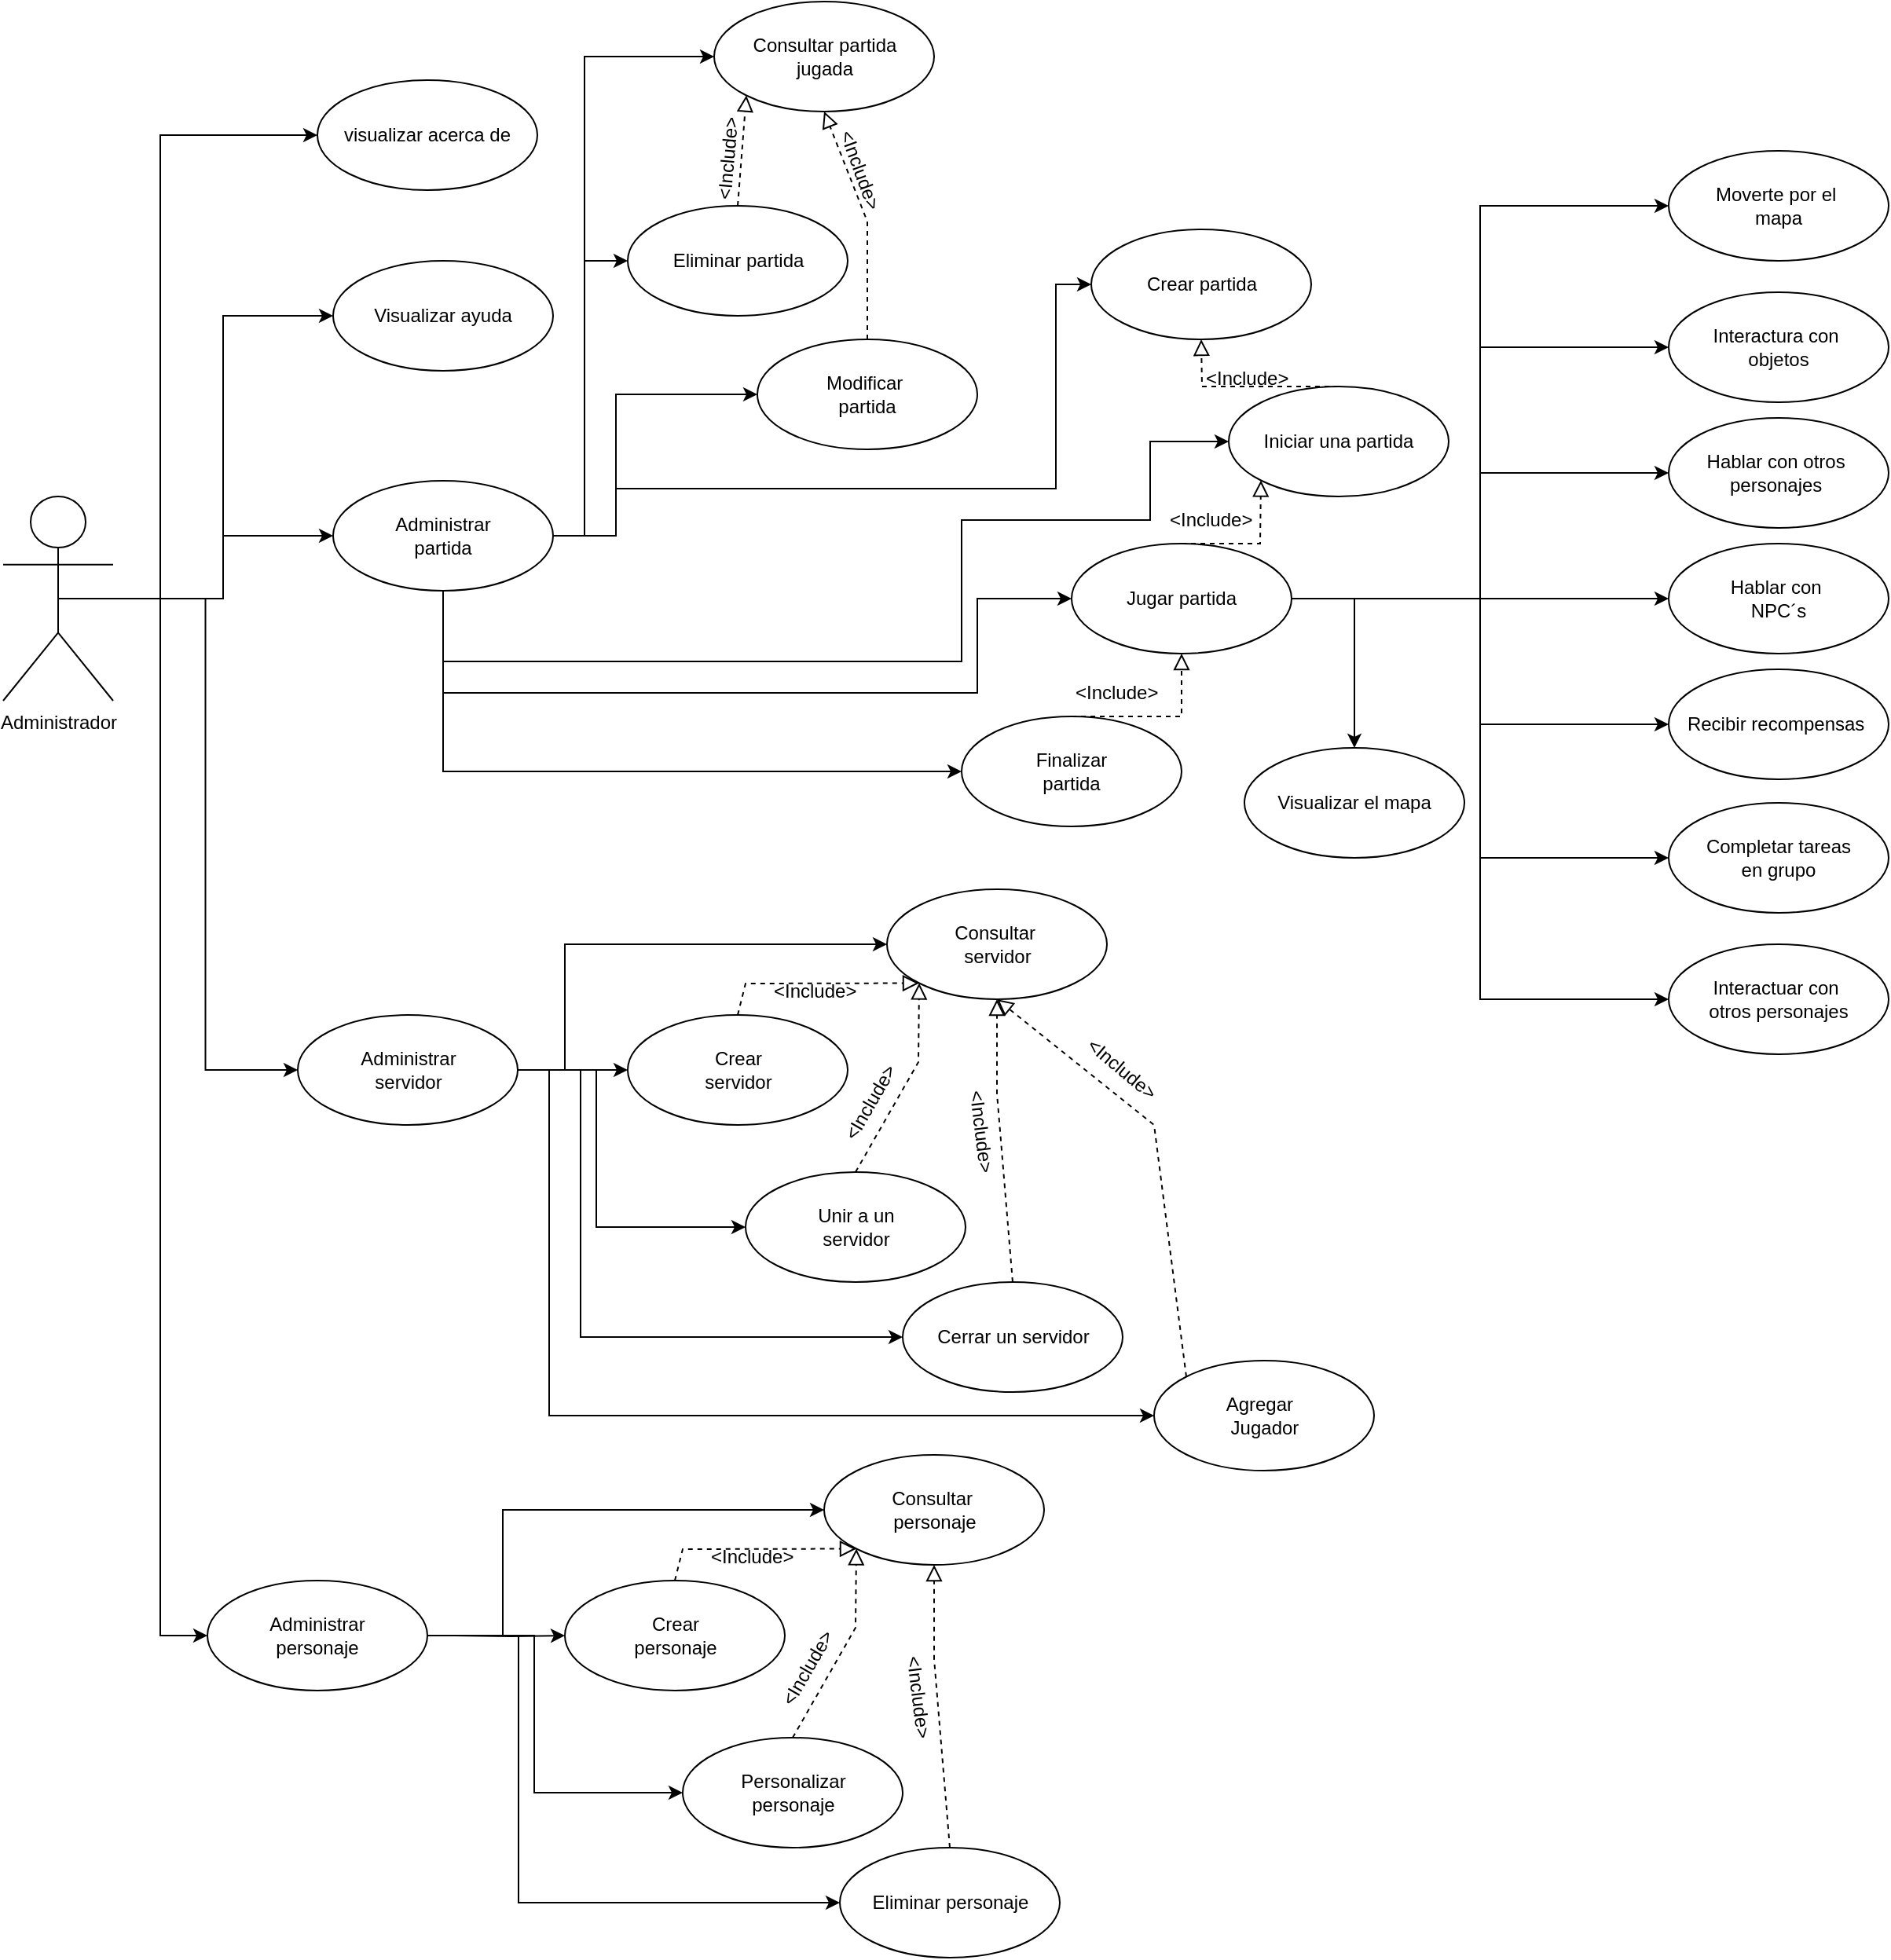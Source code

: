 <mxfile version="20.8.16" type="device" pages="8"><diagram name="Casos de uso" id="YhSy-8vaXCTwrvcYLV9F"><mxGraphModel dx="849" dy="390" grid="1" gridSize="10" guides="1" tooltips="1" connect="1" arrows="1" fold="1" page="1" pageScale="1" pageWidth="1400" pageHeight="1400" math="0" shadow="0"><root><mxCell id="0"/><mxCell id="1" parent="0"/><mxCell id="9Y-lOfyw4gWf6gt_13_W-6" style="edgeStyle=orthogonalEdgeStyle;rounded=0;orthogonalLoop=1;jettySize=auto;html=1;exitX=0.5;exitY=0.5;exitDx=0;exitDy=0;exitPerimeter=0;entryX=0;entryY=0.5;entryDx=0;entryDy=0;" parent="1" source="9Y-lOfyw4gWf6gt_13_W-3" target="9Y-lOfyw4gWf6gt_13_W-4" edge="1"><mxGeometry relative="1" as="geometry"/></mxCell><mxCell id="9Y-lOfyw4gWf6gt_13_W-9" style="edgeStyle=orthogonalEdgeStyle;rounded=0;orthogonalLoop=1;jettySize=auto;html=1;exitX=0.5;exitY=0.5;exitDx=0;exitDy=0;exitPerimeter=0;entryX=0;entryY=0.5;entryDx=0;entryDy=0;" parent="1" source="9Y-lOfyw4gWf6gt_13_W-3" target="9Y-lOfyw4gWf6gt_13_W-7" edge="1"><mxGeometry relative="1" as="geometry"/></mxCell><mxCell id="9Y-lOfyw4gWf6gt_13_W-10" style="edgeStyle=orthogonalEdgeStyle;rounded=0;orthogonalLoop=1;jettySize=auto;html=1;exitX=0.5;exitY=0.5;exitDx=0;exitDy=0;exitPerimeter=0;entryX=0;entryY=0.5;entryDx=0;entryDy=0;" parent="1" source="9Y-lOfyw4gWf6gt_13_W-3" target="9Y-lOfyw4gWf6gt_13_W-8" edge="1"><mxGeometry relative="1" as="geometry"/></mxCell><mxCell id="8QrxbDmclLOyeIdXlp98-2" style="edgeStyle=orthogonalEdgeStyle;rounded=0;orthogonalLoop=1;jettySize=auto;html=1;exitX=0.5;exitY=0.5;exitDx=0;exitDy=0;exitPerimeter=0;entryX=0;entryY=0.5;entryDx=0;entryDy=0;" parent="1" source="9Y-lOfyw4gWf6gt_13_W-3" target="8QrxbDmclLOyeIdXlp98-1" edge="1"><mxGeometry relative="1" as="geometry"><Array as="points"><mxPoint x="210" y="410"/><mxPoint x="210" y="115"/></Array></mxGeometry></mxCell><mxCell id="9Y-lOfyw4gWf6gt_13_W-3" value="Administrador" style="shape=umlActor;verticalLabelPosition=bottom;verticalAlign=top;html=1;" parent="1" vertex="1"><mxGeometry x="110" y="345" width="70" height="130" as="geometry"/></mxCell><mxCell id="9Y-lOfyw4gWf6gt_13_W-11" style="edgeStyle=orthogonalEdgeStyle;rounded=0;orthogonalLoop=1;jettySize=auto;html=1;exitX=1;exitY=0.5;exitDx=0;exitDy=0;entryX=0;entryY=0.5;entryDx=0;entryDy=0;" parent="1" source="9Y-lOfyw4gWf6gt_13_W-4" target="9Y-lOfyw4gWf6gt_13_W-12" edge="1"><mxGeometry relative="1" as="geometry"><mxPoint x="600" y="295" as="targetPoint"/><Array as="points"><mxPoint x="480" y="370"/><mxPoint x="480" y="65"/></Array></mxGeometry></mxCell><mxCell id="9Y-lOfyw4gWf6gt_13_W-16" style="edgeStyle=orthogonalEdgeStyle;rounded=0;orthogonalLoop=1;jettySize=auto;html=1;exitX=1;exitY=0.5;exitDx=0;exitDy=0;entryX=0;entryY=0.5;entryDx=0;entryDy=0;" parent="1" source="9Y-lOfyw4gWf6gt_13_W-4" target="9Y-lOfyw4gWf6gt_13_W-13" edge="1"><mxGeometry relative="1" as="geometry"><Array as="points"><mxPoint x="500" y="370"/><mxPoint x="500" y="340"/><mxPoint x="780" y="340"/><mxPoint x="780" y="210"/></Array></mxGeometry></mxCell><mxCell id="9Y-lOfyw4gWf6gt_13_W-17" style="edgeStyle=orthogonalEdgeStyle;rounded=0;orthogonalLoop=1;jettySize=auto;html=1;exitX=1;exitY=0.5;exitDx=0;exitDy=0;entryX=0;entryY=0.5;entryDx=0;entryDy=0;" parent="1" source="9Y-lOfyw4gWf6gt_13_W-4" target="9Y-lOfyw4gWf6gt_13_W-14" edge="1"><mxGeometry relative="1" as="geometry"><Array as="points"><mxPoint x="480" y="370"/><mxPoint x="480" y="195"/></Array></mxGeometry></mxCell><mxCell id="9Y-lOfyw4gWf6gt_13_W-18" style="edgeStyle=orthogonalEdgeStyle;rounded=0;orthogonalLoop=1;jettySize=auto;html=1;exitX=1;exitY=0.5;exitDx=0;exitDy=0;entryX=0;entryY=0.5;entryDx=0;entryDy=0;" parent="1" source="9Y-lOfyw4gWf6gt_13_W-4" target="9Y-lOfyw4gWf6gt_13_W-15" edge="1"><mxGeometry relative="1" as="geometry"><Array as="points"><mxPoint x="500" y="370"/><mxPoint x="500" y="280"/></Array></mxGeometry></mxCell><mxCell id="9Y-lOfyw4gWf6gt_13_W-35" style="edgeStyle=orthogonalEdgeStyle;rounded=0;orthogonalLoop=1;jettySize=auto;html=1;exitX=0.5;exitY=1;exitDx=0;exitDy=0;entryX=0;entryY=0.5;entryDx=0;entryDy=0;" parent="1" source="9Y-lOfyw4gWf6gt_13_W-4" target="9Y-lOfyw4gWf6gt_13_W-31" edge="1"><mxGeometry relative="1" as="geometry"><Array as="points"><mxPoint x="390" y="470"/><mxPoint x="730" y="470"/><mxPoint x="730" y="410"/></Array></mxGeometry></mxCell><mxCell id="9Y-lOfyw4gWf6gt_13_W-36" style="edgeStyle=orthogonalEdgeStyle;rounded=0;orthogonalLoop=1;jettySize=auto;html=1;exitX=0.5;exitY=1;exitDx=0;exitDy=0;entryX=0;entryY=0.5;entryDx=0;entryDy=0;" parent="1" source="9Y-lOfyw4gWf6gt_13_W-4" target="9Y-lOfyw4gWf6gt_13_W-33" edge="1"><mxGeometry relative="1" as="geometry"><Array as="points"><mxPoint x="390" y="450"/><mxPoint x="720" y="450"/><mxPoint x="720" y="360"/><mxPoint x="840" y="360"/><mxPoint x="840" y="310"/></Array></mxGeometry></mxCell><mxCell id="9Y-lOfyw4gWf6gt_13_W-37" style="edgeStyle=orthogonalEdgeStyle;rounded=0;orthogonalLoop=1;jettySize=auto;html=1;exitX=0.5;exitY=1;exitDx=0;exitDy=0;entryX=0;entryY=0.5;entryDx=0;entryDy=0;" parent="1" source="9Y-lOfyw4gWf6gt_13_W-4" target="9Y-lOfyw4gWf6gt_13_W-32" edge="1"><mxGeometry relative="1" as="geometry"><Array as="points"><mxPoint x="390" y="520"/></Array></mxGeometry></mxCell><mxCell id="Us1j4e1DRQvjxIawwcvV-2" style="edgeStyle=orthogonalEdgeStyle;rounded=0;orthogonalLoop=1;jettySize=auto;html=1;exitX=0.5;exitY=0.5;exitDx=0;exitDy=0;entryX=0;entryY=0.5;entryDx=0;entryDy=0;exitPerimeter=0;" parent="1" source="9Y-lOfyw4gWf6gt_13_W-3" target="Us1j4e1DRQvjxIawwcvV-1" edge="1"><mxGeometry relative="1" as="geometry"/></mxCell><mxCell id="9Y-lOfyw4gWf6gt_13_W-4" value="Administrar&lt;br&gt;partida" style="ellipse;whiteSpace=wrap;html=1;" parent="1" vertex="1"><mxGeometry x="320" y="335" width="140" height="70" as="geometry"/></mxCell><mxCell id="9Y-lOfyw4gWf6gt_13_W-63" style="edgeStyle=orthogonalEdgeStyle;rounded=0;orthogonalLoop=1;jettySize=auto;html=1;exitX=1;exitY=0.5;exitDx=0;exitDy=0;entryX=0;entryY=0.5;entryDx=0;entryDy=0;" parent="1" source="9Y-lOfyw4gWf6gt_13_W-7" target="9Y-lOfyw4gWf6gt_13_W-60" edge="1"><mxGeometry relative="1" as="geometry"/></mxCell><mxCell id="9Y-lOfyw4gWf6gt_13_W-64" style="edgeStyle=orthogonalEdgeStyle;rounded=0;orthogonalLoop=1;jettySize=auto;html=1;exitX=1;exitY=0.5;exitDx=0;exitDy=0;entryX=0;entryY=0.5;entryDx=0;entryDy=0;" parent="1" source="9Y-lOfyw4gWf6gt_13_W-7" target="9Y-lOfyw4gWf6gt_13_W-61" edge="1"><mxGeometry relative="1" as="geometry"><Array as="points"><mxPoint x="487.5" y="710"/><mxPoint x="487.5" y="810"/></Array></mxGeometry></mxCell><mxCell id="9Y-lOfyw4gWf6gt_13_W-65" style="edgeStyle=orthogonalEdgeStyle;rounded=0;orthogonalLoop=1;jettySize=auto;html=1;exitX=1;exitY=0.5;exitDx=0;exitDy=0;entryX=0;entryY=0.5;entryDx=0;entryDy=0;" parent="1" source="9Y-lOfyw4gWf6gt_13_W-7" target="9Y-lOfyw4gWf6gt_13_W-62" edge="1"><mxGeometry relative="1" as="geometry"><Array as="points"><mxPoint x="477.5" y="710"/><mxPoint x="477.5" y="880"/></Array></mxGeometry></mxCell><mxCell id="9Y-lOfyw4gWf6gt_13_W-67" style="edgeStyle=orthogonalEdgeStyle;rounded=0;orthogonalLoop=1;jettySize=auto;html=1;exitX=1;exitY=0.5;exitDx=0;exitDy=0;entryX=0;entryY=0.5;entryDx=0;entryDy=0;" parent="1" source="9Y-lOfyw4gWf6gt_13_W-7" target="9Y-lOfyw4gWf6gt_13_W-66" edge="1"><mxGeometry relative="1" as="geometry"><Array as="points"><mxPoint x="467.5" y="710"/><mxPoint x="467.5" y="630"/></Array></mxGeometry></mxCell><mxCell id="9Y-lOfyw4gWf6gt_13_W-77" style="edgeStyle=orthogonalEdgeStyle;rounded=0;orthogonalLoop=1;jettySize=auto;html=1;exitX=1;exitY=0.5;exitDx=0;exitDy=0;entryX=0;entryY=0.5;entryDx=0;entryDy=0;" parent="1" source="9Y-lOfyw4gWf6gt_13_W-7" target="9Y-lOfyw4gWf6gt_13_W-76" edge="1"><mxGeometry relative="1" as="geometry"><Array as="points"><mxPoint x="457.5" y="710"/><mxPoint x="457.5" y="930"/></Array></mxGeometry></mxCell><mxCell id="9Y-lOfyw4gWf6gt_13_W-7" value="Administrar&lt;br&gt;servidor" style="ellipse;whiteSpace=wrap;html=1;" parent="1" vertex="1"><mxGeometry x="297.5" y="675" width="140" height="70" as="geometry"/></mxCell><mxCell id="9Y-lOfyw4gWf6gt_13_W-8" value="Administrar&lt;br&gt;personaje" style="ellipse;whiteSpace=wrap;html=1;" parent="1" vertex="1"><mxGeometry x="240" y="1035" width="140" height="70" as="geometry"/></mxCell><mxCell id="9Y-lOfyw4gWf6gt_13_W-12" value="Consultar partida&lt;br&gt;jugada" style="ellipse;whiteSpace=wrap;html=1;" parent="1" vertex="1"><mxGeometry x="562.5" y="30" width="140" height="70" as="geometry"/></mxCell><mxCell id="9Y-lOfyw4gWf6gt_13_W-13" value="Crear partida" style="ellipse;whiteSpace=wrap;html=1;" parent="1" vertex="1"><mxGeometry x="802.5" y="175" width="140" height="70" as="geometry"/></mxCell><mxCell id="9Y-lOfyw4gWf6gt_13_W-14" value="Eliminar partida" style="ellipse;whiteSpace=wrap;html=1;" parent="1" vertex="1"><mxGeometry x="507.5" y="160" width="140" height="70" as="geometry"/></mxCell><mxCell id="9Y-lOfyw4gWf6gt_13_W-15" value="Modificar&amp;nbsp;&lt;br&gt;partida" style="ellipse;whiteSpace=wrap;html=1;" parent="1" vertex="1"><mxGeometry x="590" y="245" width="140" height="70" as="geometry"/></mxCell><mxCell id="9Y-lOfyw4gWf6gt_13_W-23" value="" style="endArrow=block;startArrow=none;endFill=0;startFill=0;endSize=8;html=1;verticalAlign=bottom;dashed=1;labelBackgroundColor=none;rounded=0;exitX=0.5;exitY=0;exitDx=0;exitDy=0;entryX=0;entryY=1;entryDx=0;entryDy=0;" parent="1" source="9Y-lOfyw4gWf6gt_13_W-14" target="9Y-lOfyw4gWf6gt_13_W-12" edge="1"><mxGeometry width="160" relative="1" as="geometry"><mxPoint x="760" y="235" as="sourcePoint"/><mxPoint x="870.503" y="214.749" as="targetPoint"/><Array as="points"/></mxGeometry></mxCell><mxCell id="9Y-lOfyw4gWf6gt_13_W-24" value="&amp;lt;Include&amp;gt;&amp;nbsp;" style="text;html=1;align=center;verticalAlign=middle;resizable=0;points=[];autosize=1;strokeColor=none;fillColor=none;rotation=70;" parent="1" vertex="1"><mxGeometry x="615.5" y="123" width="80" height="30" as="geometry"/></mxCell><mxCell id="9Y-lOfyw4gWf6gt_13_W-25" value="&amp;lt;Include&amp;gt;&amp;nbsp;" style="text;html=1;align=center;verticalAlign=middle;resizable=0;points=[];autosize=1;strokeColor=none;fillColor=none;rotation=-85;" parent="1" vertex="1"><mxGeometry x="531.5" y="114" width="80" height="30" as="geometry"/></mxCell><mxCell id="9Y-lOfyw4gWf6gt_13_W-26" value="" style="endArrow=block;startArrow=none;endFill=0;startFill=0;endSize=8;html=1;verticalAlign=bottom;dashed=1;labelBackgroundColor=none;rounded=0;exitX=0.5;exitY=0;exitDx=0;exitDy=0;entryX=0.5;entryY=1;entryDx=0;entryDy=0;" parent="1" source="9Y-lOfyw4gWf6gt_13_W-15" target="9Y-lOfyw4gWf6gt_13_W-12" edge="1"><mxGeometry width="160" relative="1" as="geometry"><mxPoint x="940" y="395" as="sourcePoint"/><mxPoint x="1010" y="285" as="targetPoint"/><Array as="points"><mxPoint x="660" y="200"/><mxPoint x="660" y="170"/></Array></mxGeometry></mxCell><mxCell id="9Y-lOfyw4gWf6gt_13_W-42" style="edgeStyle=orthogonalEdgeStyle;rounded=0;orthogonalLoop=1;jettySize=auto;html=1;exitX=1;exitY=0.5;exitDx=0;exitDy=0;entryX=0;entryY=0.5;entryDx=0;entryDy=0;" parent="1" source="9Y-lOfyw4gWf6gt_13_W-31" target="9Y-lOfyw4gWf6gt_13_W-43" edge="1"><mxGeometry relative="1" as="geometry"><mxPoint x="1070" y="225" as="targetPoint"/></mxGeometry></mxCell><mxCell id="9Y-lOfyw4gWf6gt_13_W-51" style="edgeStyle=orthogonalEdgeStyle;rounded=0;orthogonalLoop=1;jettySize=auto;html=1;exitX=1;exitY=0.5;exitDx=0;exitDy=0;entryX=0;entryY=0.5;entryDx=0;entryDy=0;" parent="1" source="9Y-lOfyw4gWf6gt_13_W-31" target="9Y-lOfyw4gWf6gt_13_W-44" edge="1"><mxGeometry relative="1" as="geometry"/></mxCell><mxCell id="9Y-lOfyw4gWf6gt_13_W-52" style="edgeStyle=orthogonalEdgeStyle;rounded=0;orthogonalLoop=1;jettySize=auto;html=1;exitX=1;exitY=0.5;exitDx=0;exitDy=0;entryX=0;entryY=0.5;entryDx=0;entryDy=0;" parent="1" source="9Y-lOfyw4gWf6gt_13_W-31" target="9Y-lOfyw4gWf6gt_13_W-46" edge="1"><mxGeometry relative="1" as="geometry"/></mxCell><mxCell id="9Y-lOfyw4gWf6gt_13_W-53" style="edgeStyle=orthogonalEdgeStyle;rounded=0;orthogonalLoop=1;jettySize=auto;html=1;exitX=1;exitY=0.5;exitDx=0;exitDy=0;entryX=0;entryY=0.5;entryDx=0;entryDy=0;" parent="1" source="9Y-lOfyw4gWf6gt_13_W-31" target="9Y-lOfyw4gWf6gt_13_W-45" edge="1"><mxGeometry relative="1" as="geometry"/></mxCell><mxCell id="9Y-lOfyw4gWf6gt_13_W-54" style="edgeStyle=orthogonalEdgeStyle;rounded=0;orthogonalLoop=1;jettySize=auto;html=1;exitX=1;exitY=0.5;exitDx=0;exitDy=0;entryX=0;entryY=0.5;entryDx=0;entryDy=0;" parent="1" source="9Y-lOfyw4gWf6gt_13_W-31" target="9Y-lOfyw4gWf6gt_13_W-49" edge="1"><mxGeometry relative="1" as="geometry"/></mxCell><mxCell id="9Y-lOfyw4gWf6gt_13_W-56" style="edgeStyle=orthogonalEdgeStyle;rounded=0;orthogonalLoop=1;jettySize=auto;html=1;exitX=1;exitY=0.5;exitDx=0;exitDy=0;entryX=0;entryY=0.5;entryDx=0;entryDy=0;" parent="1" source="9Y-lOfyw4gWf6gt_13_W-31" target="9Y-lOfyw4gWf6gt_13_W-48" edge="1"><mxGeometry relative="1" as="geometry"/></mxCell><mxCell id="9Y-lOfyw4gWf6gt_13_W-57" style="edgeStyle=orthogonalEdgeStyle;rounded=0;orthogonalLoop=1;jettySize=auto;html=1;exitX=1;exitY=0.5;exitDx=0;exitDy=0;entryX=0;entryY=0.5;entryDx=0;entryDy=0;" parent="1" source="9Y-lOfyw4gWf6gt_13_W-31" target="9Y-lOfyw4gWf6gt_13_W-47" edge="1"><mxGeometry relative="1" as="geometry"/></mxCell><mxCell id="9Y-lOfyw4gWf6gt_13_W-59" style="edgeStyle=orthogonalEdgeStyle;rounded=0;orthogonalLoop=1;jettySize=auto;html=1;exitX=1;exitY=0.5;exitDx=0;exitDy=0;entryX=0.5;entryY=0;entryDx=0;entryDy=0;" parent="1" source="9Y-lOfyw4gWf6gt_13_W-31" target="9Y-lOfyw4gWf6gt_13_W-58" edge="1"><mxGeometry relative="1" as="geometry"/></mxCell><mxCell id="9Y-lOfyw4gWf6gt_13_W-31" value="Jugar partida" style="ellipse;whiteSpace=wrap;html=1;" parent="1" vertex="1"><mxGeometry x="790" y="375" width="140" height="70" as="geometry"/></mxCell><mxCell id="9Y-lOfyw4gWf6gt_13_W-32" value="Finalizar &lt;br&gt;partida" style="ellipse;whiteSpace=wrap;html=1;" parent="1" vertex="1"><mxGeometry x="720" y="485" width="140" height="70" as="geometry"/></mxCell><mxCell id="9Y-lOfyw4gWf6gt_13_W-33" value="Iniciar una partida" style="ellipse;whiteSpace=wrap;html=1;" parent="1" vertex="1"><mxGeometry x="890" y="275" width="140" height="70" as="geometry"/></mxCell><mxCell id="9Y-lOfyw4gWf6gt_13_W-38" value="" style="endArrow=block;startArrow=none;endFill=0;startFill=0;endSize=8;html=1;verticalAlign=bottom;dashed=1;labelBackgroundColor=none;rounded=0;exitX=0.5;exitY=0;exitDx=0;exitDy=0;entryX=0;entryY=1;entryDx=0;entryDy=0;" parent="1" source="9Y-lOfyw4gWf6gt_13_W-31" target="9Y-lOfyw4gWf6gt_13_W-33" edge="1"><mxGeometry width="160" relative="1" as="geometry"><mxPoint x="640" y="295" as="sourcePoint"/><mxPoint x="810.081" y="204.536" as="targetPoint"/><Array as="points"><mxPoint x="910" y="375"/></Array></mxGeometry></mxCell><mxCell id="9Y-lOfyw4gWf6gt_13_W-39" value="" style="endArrow=block;startArrow=none;endFill=0;startFill=0;endSize=8;html=1;verticalAlign=bottom;dashed=1;labelBackgroundColor=none;rounded=0;exitX=0.5;exitY=0;exitDx=0;exitDy=0;entryX=0.5;entryY=1;entryDx=0;entryDy=0;" parent="1" source="9Y-lOfyw4gWf6gt_13_W-32" target="9Y-lOfyw4gWf6gt_13_W-31" edge="1"><mxGeometry width="160" relative="1" as="geometry"><mxPoint x="650" y="305" as="sourcePoint"/><mxPoint x="820.081" y="214.536" as="targetPoint"/><Array as="points"><mxPoint x="860" y="485"/></Array></mxGeometry></mxCell><mxCell id="9Y-lOfyw4gWf6gt_13_W-40" value="&amp;lt;Include&amp;gt;&amp;nbsp;" style="text;html=1;align=center;verticalAlign=middle;resizable=0;points=[];autosize=1;strokeColor=none;fillColor=none;" parent="1" vertex="1"><mxGeometry x="840" y="345" width="80" height="30" as="geometry"/></mxCell><mxCell id="9Y-lOfyw4gWf6gt_13_W-41" value="&amp;lt;Include&amp;gt;&amp;nbsp;" style="text;html=1;align=center;verticalAlign=middle;resizable=0;points=[];autosize=1;strokeColor=none;fillColor=none;" parent="1" vertex="1"><mxGeometry x="780" y="455" width="80" height="30" as="geometry"/></mxCell><mxCell id="9Y-lOfyw4gWf6gt_13_W-43" value="Moverte por el&amp;nbsp;&lt;br&gt;mapa" style="ellipse;whiteSpace=wrap;html=1;" parent="1" vertex="1"><mxGeometry x="1170" y="125" width="140" height="70" as="geometry"/></mxCell><mxCell id="9Y-lOfyw4gWf6gt_13_W-44" value="Interactura con&amp;nbsp;&lt;br&gt;objetos" style="ellipse;whiteSpace=wrap;html=1;" parent="1" vertex="1"><mxGeometry x="1170" y="215" width="140" height="70" as="geometry"/></mxCell><mxCell id="9Y-lOfyw4gWf6gt_13_W-45" value="Hablar con&amp;nbsp;&lt;br&gt;NPC´s" style="ellipse;whiteSpace=wrap;html=1;" parent="1" vertex="1"><mxGeometry x="1170" y="375" width="140" height="70" as="geometry"/></mxCell><mxCell id="9Y-lOfyw4gWf6gt_13_W-46" value="Hablar con otros&amp;nbsp;&lt;br&gt;personajes&amp;nbsp;" style="ellipse;whiteSpace=wrap;html=1;" parent="1" vertex="1"><mxGeometry x="1170" y="295" width="140" height="70" as="geometry"/></mxCell><mxCell id="9Y-lOfyw4gWf6gt_13_W-47" value="Interactuar con&amp;nbsp;&lt;br&gt;otros personajes" style="ellipse;whiteSpace=wrap;html=1;" parent="1" vertex="1"><mxGeometry x="1170" y="630" width="140" height="70" as="geometry"/></mxCell><mxCell id="9Y-lOfyw4gWf6gt_13_W-48" value="Completar tareas&lt;br&gt;en grupo" style="ellipse;whiteSpace=wrap;html=1;" parent="1" vertex="1"><mxGeometry x="1170" y="540" width="140" height="70" as="geometry"/></mxCell><mxCell id="9Y-lOfyw4gWf6gt_13_W-49" value="Recibir recompensas&amp;nbsp;" style="ellipse;whiteSpace=wrap;html=1;" parent="1" vertex="1"><mxGeometry x="1170" y="455" width="140" height="70" as="geometry"/></mxCell><mxCell id="9Y-lOfyw4gWf6gt_13_W-58" value="Visualizar el mapa" style="ellipse;whiteSpace=wrap;html=1;" parent="1" vertex="1"><mxGeometry x="900" y="505" width="140" height="70" as="geometry"/></mxCell><mxCell id="9Y-lOfyw4gWf6gt_13_W-60" value="Crear&lt;br&gt;servidor" style="ellipse;whiteSpace=wrap;html=1;" parent="1" vertex="1"><mxGeometry x="507.5" y="675" width="140" height="70" as="geometry"/></mxCell><mxCell id="9Y-lOfyw4gWf6gt_13_W-61" value="Unir a un&lt;br&gt;servidor" style="ellipse;whiteSpace=wrap;html=1;" parent="1" vertex="1"><mxGeometry x="582.5" y="775" width="140" height="70" as="geometry"/></mxCell><mxCell id="9Y-lOfyw4gWf6gt_13_W-62" value="Cerrar un servidor" style="ellipse;whiteSpace=wrap;html=1;" parent="1" vertex="1"><mxGeometry x="682.5" y="845" width="140" height="70" as="geometry"/></mxCell><mxCell id="9Y-lOfyw4gWf6gt_13_W-66" value="Consultar&amp;nbsp;&lt;br&gt;servidor" style="ellipse;whiteSpace=wrap;html=1;" parent="1" vertex="1"><mxGeometry x="672.5" y="595" width="140" height="70" as="geometry"/></mxCell><mxCell id="9Y-lOfyw4gWf6gt_13_W-68" value="&amp;lt;Include&amp;gt;&amp;nbsp;" style="text;html=1;align=center;verticalAlign=middle;resizable=0;points=[];autosize=1;strokeColor=none;fillColor=none;" parent="1" vertex="1"><mxGeometry x="587.5" y="645" width="80" height="30" as="geometry"/></mxCell><mxCell id="9Y-lOfyw4gWf6gt_13_W-69" value="" style="endArrow=block;startArrow=none;endFill=0;startFill=0;endSize=8;html=1;verticalAlign=bottom;dashed=1;labelBackgroundColor=none;rounded=0;exitX=0.5;exitY=0;exitDx=0;exitDy=0;entryX=0;entryY=1;entryDx=0;entryDy=0;" parent="1" source="9Y-lOfyw4gWf6gt_13_W-60" target="9Y-lOfyw4gWf6gt_13_W-66" edge="1"><mxGeometry width="160" relative="1" as="geometry"><mxPoint x="602.5" y="545" as="sourcePoint"/><mxPoint x="672.5" y="505.0" as="targetPoint"/><Array as="points"><mxPoint x="582.5" y="655"/></Array></mxGeometry></mxCell><mxCell id="9Y-lOfyw4gWf6gt_13_W-70" value="" style="endArrow=block;startArrow=none;endFill=0;startFill=0;endSize=8;html=1;verticalAlign=bottom;dashed=1;labelBackgroundColor=none;rounded=0;exitX=0.5;exitY=0;exitDx=0;exitDy=0;entryX=0;entryY=1;entryDx=0;entryDy=0;" parent="1" source="9Y-lOfyw4gWf6gt_13_W-61" target="9Y-lOfyw4gWf6gt_13_W-66" edge="1"><mxGeometry width="160" relative="1" as="geometry"><mxPoint x="572.5" y="705.0" as="sourcePoint"/><mxPoint x="702.73" y="664.612" as="targetPoint"/><Array as="points"><mxPoint x="692.5" y="705"/></Array></mxGeometry></mxCell><mxCell id="9Y-lOfyw4gWf6gt_13_W-72" value="" style="endArrow=block;startArrow=none;endFill=0;startFill=0;endSize=8;html=1;verticalAlign=bottom;dashed=1;labelBackgroundColor=none;rounded=0;exitX=0.5;exitY=0;exitDx=0;exitDy=0;entryX=0.5;entryY=1;entryDx=0;entryDy=0;" parent="1" source="9Y-lOfyw4gWf6gt_13_W-62" target="9Y-lOfyw4gWf6gt_13_W-66" edge="1"><mxGeometry width="160" relative="1" as="geometry"><mxPoint x="582.5" y="715.0" as="sourcePoint"/><mxPoint x="712.73" y="674.612" as="targetPoint"/><Array as="points"><mxPoint x="742.5" y="725"/></Array></mxGeometry></mxCell><mxCell id="9Y-lOfyw4gWf6gt_13_W-73" value="&amp;lt;Include&amp;gt;&amp;nbsp;" style="text;html=1;align=center;verticalAlign=middle;resizable=0;points=[];autosize=1;strokeColor=none;fillColor=none;rotation=-60;" parent="1" vertex="1"><mxGeometry x="622.5" y="715" width="80" height="30" as="geometry"/></mxCell><mxCell id="9Y-lOfyw4gWf6gt_13_W-74" value="&amp;lt;Include&amp;gt;&amp;nbsp;" style="text;html=1;align=center;verticalAlign=middle;resizable=0;points=[];autosize=1;strokeColor=none;fillColor=none;rotation=83;" parent="1" vertex="1"><mxGeometry x="692.5" y="735" width="80" height="30" as="geometry"/></mxCell><mxCell id="9Y-lOfyw4gWf6gt_13_W-76" value="Agregar&amp;nbsp;&amp;nbsp;&lt;br&gt;Jugador" style="ellipse;whiteSpace=wrap;html=1;" parent="1" vertex="1"><mxGeometry x="842.5" y="895" width="140" height="70" as="geometry"/></mxCell><mxCell id="9Y-lOfyw4gWf6gt_13_W-78" value="" style="endArrow=block;startArrow=none;endFill=0;startFill=0;endSize=8;html=1;verticalAlign=bottom;dashed=1;labelBackgroundColor=none;rounded=0;exitX=0;exitY=0;exitDx=0;exitDy=0;entryX=0.5;entryY=1;entryDx=0;entryDy=0;" parent="1" source="9Y-lOfyw4gWf6gt_13_W-76" target="9Y-lOfyw4gWf6gt_13_W-66" edge="1"><mxGeometry width="160" relative="1" as="geometry"><mxPoint x="762.5" y="855" as="sourcePoint"/><mxPoint x="752.5" y="675" as="targetPoint"/><Array as="points"><mxPoint x="842.5" y="745"/></Array></mxGeometry></mxCell><mxCell id="9Y-lOfyw4gWf6gt_13_W-79" value="&amp;lt;Include&amp;gt;&amp;nbsp;" style="text;html=1;align=center;verticalAlign=middle;resizable=0;points=[];autosize=1;strokeColor=none;fillColor=none;rotation=40;" parent="1" vertex="1"><mxGeometry x="782.5" y="695" width="80" height="30" as="geometry"/></mxCell><mxCell id="9Y-lOfyw4gWf6gt_13_W-86" style="edgeStyle=orthogonalEdgeStyle;rounded=0;orthogonalLoop=1;jettySize=auto;html=1;exitX=1;exitY=0.5;exitDx=0;exitDy=0;entryX=0;entryY=0.5;entryDx=0;entryDy=0;" parent="1" target="9Y-lOfyw4gWf6gt_13_W-92" edge="1"><mxGeometry relative="1" as="geometry"><mxPoint x="397.5" y="1070" as="sourcePoint"/></mxGeometry></mxCell><mxCell id="9Y-lOfyw4gWf6gt_13_W-87" style="edgeStyle=orthogonalEdgeStyle;rounded=0;orthogonalLoop=1;jettySize=auto;html=1;exitX=1;exitY=0.5;exitDx=0;exitDy=0;entryX=0;entryY=0.5;entryDx=0;entryDy=0;" parent="1" source="9Y-lOfyw4gWf6gt_13_W-8" target="9Y-lOfyw4gWf6gt_13_W-93" edge="1"><mxGeometry relative="1" as="geometry"><Array as="points"><mxPoint x="380" y="1070"/><mxPoint x="448" y="1070"/><mxPoint x="448" y="1170"/></Array><mxPoint x="397.5" y="1070" as="sourcePoint"/></mxGeometry></mxCell><mxCell id="9Y-lOfyw4gWf6gt_13_W-88" style="edgeStyle=orthogonalEdgeStyle;rounded=0;orthogonalLoop=1;jettySize=auto;html=1;exitX=1;exitY=0.5;exitDx=0;exitDy=0;entryX=0;entryY=0.5;entryDx=0;entryDy=0;" parent="1" source="9Y-lOfyw4gWf6gt_13_W-8" target="9Y-lOfyw4gWf6gt_13_W-94" edge="1"><mxGeometry relative="1" as="geometry"><Array as="points"><mxPoint x="380" y="1070"/><mxPoint x="438" y="1070"/><mxPoint x="438" y="1240"/></Array><mxPoint x="397.5" y="1070" as="sourcePoint"/></mxGeometry></mxCell><mxCell id="9Y-lOfyw4gWf6gt_13_W-89" style="edgeStyle=orthogonalEdgeStyle;rounded=0;orthogonalLoop=1;jettySize=auto;html=1;exitX=1;exitY=0.5;exitDx=0;exitDy=0;entryX=0;entryY=0.5;entryDx=0;entryDy=0;" parent="1" source="9Y-lOfyw4gWf6gt_13_W-8" target="9Y-lOfyw4gWf6gt_13_W-95" edge="1"><mxGeometry relative="1" as="geometry"><Array as="points"><mxPoint x="380" y="1070"/><mxPoint x="428" y="1070"/><mxPoint x="428" y="990"/></Array><mxPoint x="397.5" y="1070" as="sourcePoint"/></mxGeometry></mxCell><mxCell id="9Y-lOfyw4gWf6gt_13_W-92" value="Crear&lt;br&gt;personaje" style="ellipse;whiteSpace=wrap;html=1;" parent="1" vertex="1"><mxGeometry x="467.5" y="1035" width="140" height="70" as="geometry"/></mxCell><mxCell id="9Y-lOfyw4gWf6gt_13_W-93" value="Personalizar&lt;br&gt;personaje" style="ellipse;whiteSpace=wrap;html=1;" parent="1" vertex="1"><mxGeometry x="542.5" y="1135" width="140" height="70" as="geometry"/></mxCell><mxCell id="9Y-lOfyw4gWf6gt_13_W-94" value="Eliminar personaje" style="ellipse;whiteSpace=wrap;html=1;" parent="1" vertex="1"><mxGeometry x="642.5" y="1205" width="140" height="70" as="geometry"/></mxCell><mxCell id="9Y-lOfyw4gWf6gt_13_W-95" value="Consultar&amp;nbsp;&lt;br&gt;personaje" style="ellipse;whiteSpace=wrap;html=1;" parent="1" vertex="1"><mxGeometry x="632.5" y="955" width="140" height="70" as="geometry"/></mxCell><mxCell id="9Y-lOfyw4gWf6gt_13_W-96" value="&amp;lt;Include&amp;gt;&amp;nbsp;" style="text;html=1;align=center;verticalAlign=middle;resizable=0;points=[];autosize=1;strokeColor=none;fillColor=none;" parent="1" vertex="1"><mxGeometry x="547.5" y="1005" width="80" height="30" as="geometry"/></mxCell><mxCell id="9Y-lOfyw4gWf6gt_13_W-97" value="" style="endArrow=block;startArrow=none;endFill=0;startFill=0;endSize=8;html=1;verticalAlign=bottom;dashed=1;labelBackgroundColor=none;rounded=0;exitX=0.5;exitY=0;exitDx=0;exitDy=0;entryX=0;entryY=1;entryDx=0;entryDy=0;" parent="1" source="9Y-lOfyw4gWf6gt_13_W-92" target="9Y-lOfyw4gWf6gt_13_W-95" edge="1"><mxGeometry width="160" relative="1" as="geometry"><mxPoint x="562.5" y="905" as="sourcePoint"/><mxPoint x="632.5" y="865" as="targetPoint"/><Array as="points"><mxPoint x="542.5" y="1015"/></Array></mxGeometry></mxCell><mxCell id="9Y-lOfyw4gWf6gt_13_W-98" value="" style="endArrow=block;startArrow=none;endFill=0;startFill=0;endSize=8;html=1;verticalAlign=bottom;dashed=1;labelBackgroundColor=none;rounded=0;exitX=0.5;exitY=0;exitDx=0;exitDy=0;entryX=0;entryY=1;entryDx=0;entryDy=0;" parent="1" source="9Y-lOfyw4gWf6gt_13_W-93" target="9Y-lOfyw4gWf6gt_13_W-95" edge="1"><mxGeometry width="160" relative="1" as="geometry"><mxPoint x="532.5" y="1065" as="sourcePoint"/><mxPoint x="662.73" y="1024.612" as="targetPoint"/><Array as="points"><mxPoint x="652.5" y="1065"/></Array></mxGeometry></mxCell><mxCell id="9Y-lOfyw4gWf6gt_13_W-99" value="" style="endArrow=block;startArrow=none;endFill=0;startFill=0;endSize=8;html=1;verticalAlign=bottom;dashed=1;labelBackgroundColor=none;rounded=0;exitX=0.5;exitY=0;exitDx=0;exitDy=0;entryX=0.5;entryY=1;entryDx=0;entryDy=0;" parent="1" source="9Y-lOfyw4gWf6gt_13_W-94" target="9Y-lOfyw4gWf6gt_13_W-95" edge="1"><mxGeometry width="160" relative="1" as="geometry"><mxPoint x="542.5" y="1075" as="sourcePoint"/><mxPoint x="672.73" y="1034.612" as="targetPoint"/><Array as="points"><mxPoint x="702.5" y="1085"/></Array></mxGeometry></mxCell><mxCell id="9Y-lOfyw4gWf6gt_13_W-100" value="&amp;lt;Include&amp;gt;&amp;nbsp;" style="text;html=1;align=center;verticalAlign=middle;resizable=0;points=[];autosize=1;strokeColor=none;fillColor=none;rotation=-60;" parent="1" vertex="1"><mxGeometry x="582.5" y="1075" width="80" height="30" as="geometry"/></mxCell><mxCell id="9Y-lOfyw4gWf6gt_13_W-101" value="&amp;lt;Include&amp;gt;&amp;nbsp;" style="text;html=1;align=center;verticalAlign=middle;resizable=0;points=[];autosize=1;strokeColor=none;fillColor=none;rotation=83;" parent="1" vertex="1"><mxGeometry x="652.5" y="1095" width="80" height="30" as="geometry"/></mxCell><mxCell id="Us1j4e1DRQvjxIawwcvV-1" value="Visualizar ayuda" style="ellipse;whiteSpace=wrap;html=1;" parent="1" vertex="1"><mxGeometry x="320" y="195" width="140" height="70" as="geometry"/></mxCell><mxCell id="8QrxbDmclLOyeIdXlp98-1" value="visualizar acerca de" style="ellipse;whiteSpace=wrap;html=1;" parent="1" vertex="1"><mxGeometry x="310" y="80" width="140" height="70" as="geometry"/></mxCell><mxCell id="Nk1Sv2tRtnRYr7O4DKzS-3" value="&amp;lt;Include&amp;gt;&amp;nbsp;" style="text;html=1;align=center;verticalAlign=middle;resizable=0;points=[];autosize=1;strokeColor=none;fillColor=none;" parent="1" vertex="1"><mxGeometry x="862.5" y="255" width="80" height="30" as="geometry"/></mxCell><mxCell id="Nk1Sv2tRtnRYr7O4DKzS-4" value="" style="endArrow=block;startArrow=none;endFill=0;startFill=0;endSize=8;html=1;verticalAlign=bottom;dashed=1;labelBackgroundColor=none;rounded=0;exitX=0.5;exitY=0;exitDx=0;exitDy=0;entryX=0.5;entryY=1;entryDx=0;entryDy=0;" parent="1" source="9Y-lOfyw4gWf6gt_13_W-33" target="9Y-lOfyw4gWf6gt_13_W-13" edge="1"><mxGeometry width="160" relative="1" as="geometry"><mxPoint x="870" y="385" as="sourcePoint"/><mxPoint x="920.503" y="344.749" as="targetPoint"/><Array as="points"><mxPoint x="873" y="275"/></Array></mxGeometry></mxCell></root></mxGraphModel></diagram><diagram id="t9rxKz3qQ8VazaekOSFb" name="Diagrama de clases"><mxGraphModel dx="1120" dy="542" grid="1" gridSize="10" guides="1" tooltips="1" connect="1" arrows="1" fold="1" page="1" pageScale="1" pageWidth="1400" pageHeight="1400" math="0" shadow="0"><root><mxCell id="0"/><mxCell id="1" parent="0"/><mxCell id="hVAYWwXQ3ABiHD5uC7U4-7" value="Servidor" style="swimlane;fontStyle=1;align=center;verticalAlign=top;childLayout=stackLayout;horizontal=1;startSize=26;horizontalStack=0;resizeParent=1;resizeLast=0;collapsible=1;marginBottom=0;rounded=0;shadow=0;strokeWidth=1;" parent="1" vertex="1"><mxGeometry x="145" y="470" width="160" height="190" as="geometry"><mxRectangle x="130" y="380" width="160" height="26" as="alternateBounds"/></mxGeometry></mxCell><mxCell id="hVAYWwXQ3ABiHD5uC7U4-8" value="-puerto: int; " style="text;align=left;verticalAlign=top;spacingLeft=4;spacingRight=4;overflow=hidden;rotatable=0;points=[[0,0.5],[1,0.5]];portConstraint=eastwest;" parent="hVAYWwXQ3ABiHD5uC7U4-7" vertex="1"><mxGeometry y="26" width="160" height="26" as="geometry"/></mxCell><mxCell id="hVAYWwXQ3ABiHD5uC7U4-9" value="-ip: InetAddress. " style="text;align=left;verticalAlign=top;spacingLeft=4;spacingRight=4;overflow=hidden;rotatable=0;points=[[0,0.5],[1,0.5]];portConstraint=eastwest;rounded=0;shadow=0;html=0;" parent="hVAYWwXQ3ABiHD5uC7U4-7" vertex="1"><mxGeometry y="52" width="160" height="26" as="geometry"/></mxCell><mxCell id="hVAYWwXQ3ABiHD5uC7U4-10" value="-jugadores: List&lt;Jugador&gt;" style="text;align=left;verticalAlign=top;spacingLeft=4;spacingRight=4;overflow=hidden;rotatable=0;points=[[0,0.5],[1,0.5]];portConstraint=eastwest;rounded=0;shadow=0;html=0;" parent="hVAYWwXQ3ABiHD5uC7U4-7" vertex="1"><mxGeometry y="78" width="160" height="26" as="geometry"/></mxCell><mxCell id="hVAYWwXQ3ABiHD5uC7U4-11" value="" style="line;html=1;strokeWidth=1;align=left;verticalAlign=middle;spacingTop=-1;spacingLeft=3;spacingRight=3;rotatable=0;labelPosition=right;points=[];portConstraint=eastwest;" parent="hVAYWwXQ3ABiHD5uC7U4-7" vertex="1"><mxGeometry y="104" width="160" height="8" as="geometry"/></mxCell><mxCell id="o1b_8ojvps48zn-czPm7-20" value="+agregar(Jugador)" style="text;align=left;verticalAlign=top;spacingLeft=4;spacingRight=4;overflow=hidden;rotatable=0;points=[[0,0.5],[1,0.5]];portConstraint=eastwest;rounded=0;shadow=0;html=0;" parent="hVAYWwXQ3ABiHD5uC7U4-7" vertex="1"><mxGeometry y="112" width="160" height="26" as="geometry"/></mxCell><mxCell id="o1b_8ojvps48zn-czPm7-21" value="+eliminar(Jugador)" style="text;align=left;verticalAlign=top;spacingLeft=4;spacingRight=4;overflow=hidden;rotatable=0;points=[[0,0.5],[1,0.5]];portConstraint=eastwest;rounded=0;shadow=0;html=0;" parent="hVAYWwXQ3ABiHD5uC7U4-7" vertex="1"><mxGeometry y="138" width="160" height="26" as="geometry"/></mxCell><mxCell id="o1b_8ojvps48zn-czPm7-22" value="+notificar(List&lt;Jugador&gt;)" style="text;align=left;verticalAlign=top;spacingLeft=4;spacingRight=4;overflow=hidden;rotatable=0;points=[[0,0.5],[1,0.5]];portConstraint=eastwest;rounded=0;shadow=0;html=0;" parent="hVAYWwXQ3ABiHD5uC7U4-7" vertex="1"><mxGeometry y="164" width="160" height="26" as="geometry"/></mxCell><mxCell id="hVAYWwXQ3ABiHD5uC7U4-16" value="Jugador" style="swimlane;fontStyle=1;align=center;verticalAlign=top;childLayout=stackLayout;horizontal=1;startSize=26;horizontalStack=0;resizeParent=1;resizeLast=0;collapsible=1;marginBottom=0;rounded=0;shadow=0;strokeWidth=1;" parent="1" vertex="1"><mxGeometry x="625" y="457.5" width="160" height="89" as="geometry"><mxRectangle x="340" y="380" width="170" height="26" as="alternateBounds"/></mxGeometry></mxCell><mxCell id="hVAYWwXQ3ABiHD5uC7U4-17" value="-private: Personaje" style="text;align=left;verticalAlign=top;spacingLeft=4;spacingRight=4;overflow=hidden;rotatable=0;points=[[0,0.5],[1,0.5]];portConstraint=eastwest;" parent="hVAYWwXQ3ABiHD5uC7U4-16" vertex="1"><mxGeometry y="26" width="160" height="26" as="geometry"/></mxCell><mxCell id="hVAYWwXQ3ABiHD5uC7U4-21" value="" style="line;html=1;strokeWidth=1;align=left;verticalAlign=middle;spacingTop=-1;spacingLeft=3;spacingRight=3;rotatable=0;labelPosition=right;points=[];portConstraint=eastwest;" parent="hVAYWwXQ3ABiHD5uC7U4-16" vertex="1"><mxGeometry y="52" width="160" height="8" as="geometry"/></mxCell><mxCell id="hVAYWwXQ3ABiHD5uC7U4-22" value=" " style="text;align=left;verticalAlign=top;spacingLeft=4;spacingRight=4;overflow=hidden;rotatable=0;points=[[0,0.5],[1,0.5]];portConstraint=eastwest;" parent="hVAYWwXQ3ABiHD5uC7U4-16" vertex="1"><mxGeometry y="60" width="160" height="26" as="geometry"/></mxCell><mxCell id="hVAYWwXQ3ABiHD5uC7U4-28" value="Personaje" style="swimlane;fontStyle=1;align=center;verticalAlign=top;childLayout=stackLayout;horizontal=1;startSize=26;horizontalStack=0;resizeParent=1;resizeLast=0;collapsible=1;marginBottom=0;rounded=0;shadow=0;strokeWidth=1;" parent="1" vertex="1"><mxGeometry x="775" y="690" width="160" height="86" as="geometry"><mxRectangle x="340" y="380" width="170" height="26" as="alternateBounds"/></mxGeometry></mxCell><mxCell id="hVAYWwXQ3ABiHD5uC7U4-29" value="-nombre: String" style="text;align=left;verticalAlign=top;spacingLeft=4;spacingRight=4;overflow=hidden;rotatable=0;points=[[0,0.5],[1,0.5]];portConstraint=eastwest;" parent="hVAYWwXQ3ABiHD5uC7U4-28" vertex="1"><mxGeometry y="26" width="160" height="26" as="geometry"/></mxCell><mxCell id="hVAYWwXQ3ABiHD5uC7U4-31" value="" style="line;html=1;strokeWidth=1;align=left;verticalAlign=middle;spacingTop=-1;spacingLeft=3;spacingRight=3;rotatable=0;labelPosition=right;points=[];portConstraint=eastwest;" parent="hVAYWwXQ3ABiHD5uC7U4-28" vertex="1"><mxGeometry y="52" width="160" height="8" as="geometry"/></mxCell><mxCell id="hVAYWwXQ3ABiHD5uC7U4-32" value="+cargarSprite(); " style="text;align=left;verticalAlign=top;spacingLeft=4;spacingRight=4;overflow=hidden;rotatable=0;points=[[0,0.5],[1,0.5]];portConstraint=eastwest;" parent="hVAYWwXQ3ABiHD5uC7U4-28" vertex="1"><mxGeometry y="60" width="160" height="26" as="geometry"/></mxCell><mxCell id="hVAYWwXQ3ABiHD5uC7U4-92" value="NPC" style="swimlane;fontStyle=1;align=center;verticalAlign=top;childLayout=stackLayout;horizontal=1;startSize=26;horizontalStack=0;resizeParent=1;resizeLast=0;collapsible=1;marginBottom=0;rounded=0;shadow=0;strokeWidth=1;" parent="1" vertex="1"><mxGeometry x="1165" y="843" width="160" height="90" as="geometry"><mxRectangle x="340" y="380" width="170" height="26" as="alternateBounds"/></mxGeometry></mxCell><mxCell id="hVAYWwXQ3ABiHD5uC7U4-93" value="-nombre: String" style="text;align=left;verticalAlign=top;spacingLeft=4;spacingRight=4;overflow=hidden;rotatable=0;points=[[0,0.5],[1,0.5]];portConstraint=eastwest;" parent="hVAYWwXQ3ABiHD5uC7U4-92" vertex="1"><mxGeometry y="26" width="160" height="26" as="geometry"/></mxCell><mxCell id="hVAYWwXQ3ABiHD5uC7U4-95" value="" style="line;html=1;strokeWidth=1;align=left;verticalAlign=middle;spacingTop=-1;spacingLeft=3;spacingRight=3;rotatable=0;labelPosition=right;points=[];portConstraint=eastwest;" parent="hVAYWwXQ3ABiHD5uC7U4-92" vertex="1"><mxGeometry y="52" width="160" height="8" as="geometry"/></mxCell><mxCell id="CTi8uTxrghVCJR8Jxwhz-22" value="Administrador" style="swimlane;fontStyle=1;align=center;verticalAlign=top;childLayout=stackLayout;horizontal=1;startSize=26;horizontalStack=0;resizeParent=1;resizeParentMax=0;resizeLast=0;collapsible=1;marginBottom=0;" parent="1" vertex="1"><mxGeometry x="405" y="464.5" width="160" height="164" as="geometry"><mxRectangle x="465" y="690" width="120" height="30" as="alternateBounds"/></mxGeometry></mxCell><mxCell id="CTi8uTxrghVCJR8Jxwhz-23" value=" " style="text;strokeColor=none;fillColor=none;align=left;verticalAlign=top;spacingLeft=4;spacingRight=4;overflow=hidden;rotatable=0;points=[[0,0.5],[1,0.5]];portConstraint=eastwest;" parent="CTi8uTxrghVCJR8Jxwhz-22" vertex="1"><mxGeometry y="26" width="160" height="26" as="geometry"/></mxCell><mxCell id="CTi8uTxrghVCJR8Jxwhz-24" value="" style="line;strokeWidth=1;fillColor=none;align=left;verticalAlign=middle;spacingTop=-1;spacingLeft=3;spacingRight=3;rotatable=0;labelPosition=right;points=[];portConstraint=eastwest;strokeColor=inherit;" parent="CTi8uTxrghVCJR8Jxwhz-22" vertex="1"><mxGeometry y="52" width="160" height="8" as="geometry"/></mxCell><mxCell id="PmSApvR411K0j3SXLNxm-1" value="+CrearServidor(); " style="text;align=left;verticalAlign=top;spacingLeft=4;spacingRight=4;overflow=hidden;rotatable=0;points=[[0,0.5],[1,0.5]];portConstraint=eastwest;" parent="CTi8uTxrghVCJR8Jxwhz-22" vertex="1"><mxGeometry y="60" width="160" height="26" as="geometry"/></mxCell><mxCell id="meCHhdlRvuQILOuA5M6A-2" value="+CrearPartida(); " style="text;align=left;verticalAlign=top;spacingLeft=4;spacingRight=4;overflow=hidden;rotatable=0;points=[[0,0.5],[1,0.5]];portConstraint=eastwest;" parent="CTi8uTxrghVCJR8Jxwhz-22" vertex="1"><mxGeometry y="86" width="160" height="26" as="geometry"/></mxCell><mxCell id="meCHhdlRvuQILOuA5M6A-3" value="+IniciarPartida(); " style="text;align=left;verticalAlign=top;spacingLeft=4;spacingRight=4;overflow=hidden;rotatable=0;points=[[0,0.5],[1,0.5]];portConstraint=eastwest;" parent="CTi8uTxrghVCJR8Jxwhz-22" vertex="1"><mxGeometry y="112" width="160" height="26" as="geometry"/></mxCell><mxCell id="meCHhdlRvuQILOuA5M6A-4" value="+FinalizarPartida(); " style="text;align=left;verticalAlign=top;spacingLeft=4;spacingRight=4;overflow=hidden;rotatable=0;points=[[0,0.5],[1,0.5]];portConstraint=eastwest;" parent="CTi8uTxrghVCJR8Jxwhz-22" vertex="1"><mxGeometry y="138" width="160" height="26" as="geometry"/></mxCell><mxCell id="CTi8uTxrghVCJR8Jxwhz-29" value="" style="endArrow=block;endSize=10;endFill=0;shadow=0;strokeWidth=1;rounded=0;edgeStyle=elbowEdgeStyle;elbow=vertical;entryX=0.136;entryY=1.081;entryDx=0;entryDy=0;exitX=1;exitY=0.25;exitDx=0;exitDy=0;entryPerimeter=0;" parent="1" source="CTi8uTxrghVCJR8Jxwhz-22" target="hVAYWwXQ3ABiHD5uC7U4-22" edge="1"><mxGeometry width="160" relative="1" as="geometry"><mxPoint x="425" y="800" as="sourcePoint"/><mxPoint x="515" y="972" as="targetPoint"/><Array as="points"><mxPoint x="625" y="568"/></Array></mxGeometry></mxCell><mxCell id="iSjKFlkV_bo9gVTTFYNr-1" value="&lt;p style=&quot;margin:0px;margin-top:4px;text-align:center;&quot;&gt;&lt;i&gt;&amp;lt;&amp;lt;Interface&amp;gt;&amp;gt;&lt;/i&gt;&lt;br&gt;&lt;b&gt;Persona&lt;/b&gt;&lt;/p&gt;&lt;hr size=&quot;1&quot;&gt;&lt;p style=&quot;margin:0px;margin-left:4px;&quot;&gt;&lt;br&gt;&lt;/p&gt;&lt;hr size=&quot;1&quot;&gt;&lt;p style=&quot;margin:0px;margin-left:4px;&quot;&gt;+getNombre()&lt;/p&gt;" style="verticalAlign=top;align=left;overflow=fill;fontSize=12;fontFamily=Helvetica;html=1;" parent="1" vertex="1"><mxGeometry x="705" y="843" width="190" height="90" as="geometry"/></mxCell><mxCell id="iSjKFlkV_bo9gVTTFYNr-3" value="Vestimenta" style="swimlane;fontStyle=2;align=center;verticalAlign=top;childLayout=stackLayout;horizontal=1;startSize=26;horizontalStack=0;resizeParent=1;resizeParentMax=0;resizeLast=0;collapsible=1;marginBottom=0;" parent="1" vertex="1"><mxGeometry x="955" y="847" width="160" height="86" as="geometry"/></mxCell><mxCell id="iSjKFlkV_bo9gVTTFYNr-4" value="+ field: type" style="text;strokeColor=none;fillColor=none;align=left;verticalAlign=top;spacingLeft=4;spacingRight=4;overflow=hidden;rotatable=0;points=[[0,0.5],[1,0.5]];portConstraint=eastwest;" parent="iSjKFlkV_bo9gVTTFYNr-3" vertex="1"><mxGeometry y="26" width="160" height="26" as="geometry"/></mxCell><mxCell id="iSjKFlkV_bo9gVTTFYNr-5" value="" style="line;strokeWidth=1;fillColor=none;align=left;verticalAlign=middle;spacingTop=-1;spacingLeft=3;spacingRight=3;rotatable=0;labelPosition=right;points=[];portConstraint=eastwest;strokeColor=inherit;" parent="iSjKFlkV_bo9gVTTFYNr-3" vertex="1"><mxGeometry y="52" width="160" height="8" as="geometry"/></mxCell><mxCell id="iSjKFlkV_bo9gVTTFYNr-6" value="+ method(type): type" style="text;strokeColor=none;fillColor=none;align=left;verticalAlign=top;spacingLeft=4;spacingRight=4;overflow=hidden;rotatable=0;points=[[0,0.5],[1,0.5]];portConstraint=eastwest;" parent="iSjKFlkV_bo9gVTTFYNr-3" vertex="1"><mxGeometry y="60" width="160" height="26" as="geometry"/></mxCell><mxCell id="iSjKFlkV_bo9gVTTFYNr-7" value="" style="endArrow=block;dashed=1;endFill=0;endSize=12;html=1;rounded=0;exitX=0;exitY=0.5;exitDx=0;exitDy=0;entryX=1;entryY=0.5;entryDx=0;entryDy=0;" parent="1" source="iSjKFlkV_bo9gVTTFYNr-4" target="iSjKFlkV_bo9gVTTFYNr-1" edge="1"><mxGeometry width="160" relative="1" as="geometry"><mxPoint x="920.63" y="776" as="sourcePoint"/><mxPoint x="855.005" y="701" as="targetPoint"/><Array as="points"><mxPoint x="925" y="888"/></Array></mxGeometry></mxCell><mxCell id="iSjKFlkV_bo9gVTTFYNr-8" value="" style="endArrow=block;dashed=1;endFill=0;endSize=12;html=1;rounded=0;exitX=0.497;exitY=1.143;exitDx=0;exitDy=0;entryX=0.5;entryY=0;entryDx=0;entryDy=0;exitPerimeter=0;" parent="1" source="hVAYWwXQ3ABiHD5uC7U4-32" target="iSjKFlkV_bo9gVTTFYNr-1" edge="1"><mxGeometry width="160" relative="1" as="geometry"><mxPoint x="965" y="894" as="sourcePoint"/><mxPoint x="825" y="930" as="targetPoint"/><Array as="points"><mxPoint x="855" y="810"/><mxPoint x="800" y="810"/></Array></mxGeometry></mxCell><mxCell id="iSjKFlkV_bo9gVTTFYNr-10" value="Camisa" style="swimlane;fontStyle=1;align=center;verticalAlign=top;childLayout=stackLayout;horizontal=1;startSize=26;horizontalStack=0;resizeParent=1;resizeParentMax=0;resizeLast=0;collapsible=1;marginBottom=0;" parent="1" vertex="1"><mxGeometry x="765" y="1045" width="160" height="34" as="geometry"/></mxCell><mxCell id="iSjKFlkV_bo9gVTTFYNr-12" value="" style="line;strokeWidth=1;fillColor=none;align=left;verticalAlign=middle;spacingTop=-1;spacingLeft=3;spacingRight=3;rotatable=0;labelPosition=right;points=[];portConstraint=eastwest;strokeColor=inherit;" parent="iSjKFlkV_bo9gVTTFYNr-10" vertex="1"><mxGeometry y="26" width="160" height="8" as="geometry"/></mxCell><mxCell id="iSjKFlkV_bo9gVTTFYNr-14" value="Patalon" style="swimlane;fontStyle=1;align=center;verticalAlign=top;childLayout=stackLayout;horizontal=1;startSize=26;horizontalStack=0;resizeParent=1;resizeParentMax=0;resizeLast=0;collapsible=1;marginBottom=0;" parent="1" vertex="1"><mxGeometry x="955" y="1045" width="160" height="34" as="geometry"/></mxCell><mxCell id="iSjKFlkV_bo9gVTTFYNr-16" value="" style="line;strokeWidth=1;fillColor=none;align=left;verticalAlign=middle;spacingTop=-1;spacingLeft=3;spacingRight=3;rotatable=0;labelPosition=right;points=[];portConstraint=eastwest;strokeColor=inherit;" parent="iSjKFlkV_bo9gVTTFYNr-14" vertex="1"><mxGeometry y="26" width="160" height="8" as="geometry"/></mxCell><mxCell id="iSjKFlkV_bo9gVTTFYNr-18" value="Zapato" style="swimlane;fontStyle=1;align=center;verticalAlign=top;childLayout=stackLayout;horizontal=1;startSize=26;horizontalStack=0;resizeParent=1;resizeParentMax=0;resizeLast=0;collapsible=1;marginBottom=0;" parent="1" vertex="1"><mxGeometry x="1145" y="1045" width="160" height="34" as="geometry"/></mxCell><mxCell id="iSjKFlkV_bo9gVTTFYNr-20" value="" style="line;strokeWidth=1;fillColor=none;align=left;verticalAlign=middle;spacingTop=-1;spacingLeft=3;spacingRight=3;rotatable=0;labelPosition=right;points=[];portConstraint=eastwest;strokeColor=inherit;" parent="iSjKFlkV_bo9gVTTFYNr-18" vertex="1"><mxGeometry y="26" width="160" height="8" as="geometry"/></mxCell><mxCell id="iSjKFlkV_bo9gVTTFYNr-22" value="" style="endArrow=block;endSize=10;endFill=0;shadow=0;strokeWidth=1;rounded=0;edgeStyle=elbowEdgeStyle;elbow=vertical;exitX=0.5;exitY=0;exitDx=0;exitDy=0;entryX=0.155;entryY=1.008;entryDx=0;entryDy=0;entryPerimeter=0;" parent="1" source="iSjKFlkV_bo9gVTTFYNr-10" target="iSjKFlkV_bo9gVTTFYNr-6" edge="1"><mxGeometry width="160" relative="1" as="geometry"><mxPoint x="855" y="965" as="sourcePoint"/><mxPoint x="915" y="915" as="targetPoint"/><Array as="points"><mxPoint x="945" y="985"/></Array></mxGeometry></mxCell><mxCell id="iSjKFlkV_bo9gVTTFYNr-23" value="" style="endArrow=block;endSize=10;endFill=0;shadow=0;strokeWidth=1;rounded=0;edgeStyle=elbowEdgeStyle;elbow=vertical;exitX=0.5;exitY=0;exitDx=0;exitDy=0;entryX=0.498;entryY=1.02;entryDx=0;entryDy=0;entryPerimeter=0;" parent="1" source="iSjKFlkV_bo9gVTTFYNr-14" target="iSjKFlkV_bo9gVTTFYNr-6" edge="1"><mxGeometry width="160" relative="1" as="geometry"><mxPoint x="855" y="1055" as="sourcePoint"/><mxPoint x="1035" y="985" as="targetPoint"/><Array as="points"><mxPoint x="1035" y="990"/></Array></mxGeometry></mxCell><mxCell id="iSjKFlkV_bo9gVTTFYNr-27" value="" style="endArrow=block;endSize=10;endFill=0;shadow=0;strokeWidth=1;rounded=0;edgeStyle=elbowEdgeStyle;elbow=vertical;exitX=0.5;exitY=0;exitDx=0;exitDy=0;entryX=0.822;entryY=1.031;entryDx=0;entryDy=0;entryPerimeter=0;" parent="1" source="iSjKFlkV_bo9gVTTFYNr-18" target="iSjKFlkV_bo9gVTTFYNr-6" edge="1"><mxGeometry width="160" relative="1" as="geometry"><mxPoint x="855" y="1055" as="sourcePoint"/><mxPoint x="1045.48" y="943.366" as="targetPoint"/><Array as="points"><mxPoint x="1165" y="980"/></Array></mxGeometry></mxCell><mxCell id="iSjKFlkV_bo9gVTTFYNr-28" value="" style="endArrow=block;endSize=10;endFill=0;shadow=0;strokeWidth=1;rounded=0;edgeStyle=elbowEdgeStyle;elbow=vertical;exitX=0.5;exitY=0;exitDx=0;exitDy=0;entryX=1;entryY=0.5;entryDx=0;entryDy=0;" parent="1" source="hVAYWwXQ3ABiHD5uC7U4-92" target="hVAYWwXQ3ABiHD5uC7U4-29" edge="1"><mxGeometry width="160" relative="1" as="geometry"><mxPoint x="855" y="1055" as="sourcePoint"/><mxPoint x="1021" y="940.922" as="targetPoint"/><Array as="points"><mxPoint x="1115" y="729"/></Array></mxGeometry></mxCell><mxCell id="CTi8uTxrghVCJR8Jxwhz-13" value="PanelJuego" style="swimlane;fontStyle=1;align=center;verticalAlign=top;childLayout=stackLayout;horizontal=1;startSize=26;horizontalStack=0;resizeParent=1;resizeParentMax=0;resizeLast=0;collapsible=1;marginBottom=0;" parent="1" vertex="1"><mxGeometry x="160" y="720" width="160" height="112" as="geometry"/></mxCell><mxCell id="CTi8uTxrghVCJR8Jxwhz-14" value=" " style="text;strokeColor=none;fillColor=none;align=left;verticalAlign=top;spacingLeft=4;spacingRight=4;overflow=hidden;rotatable=0;points=[[0,0.5],[1,0.5]];portConstraint=eastwest;" parent="CTi8uTxrghVCJR8Jxwhz-13" vertex="1"><mxGeometry y="26" width="160" height="26" as="geometry"/></mxCell><mxCell id="CTi8uTxrghVCJR8Jxwhz-15" value="" style="line;strokeWidth=1;fillColor=none;align=left;verticalAlign=middle;spacingTop=-1;spacingLeft=3;spacingRight=3;rotatable=0;labelPosition=right;points=[];portConstraint=eastwest;strokeColor=inherit;" parent="CTi8uTxrghVCJR8Jxwhz-13" vertex="1"><mxGeometry y="52" width="160" height="8" as="geometry"/></mxCell><mxCell id="CTi8uTxrghVCJR8Jxwhz-16" value="+iniciar(); " style="text;strokeColor=none;fillColor=none;align=left;verticalAlign=top;spacingLeft=4;spacingRight=4;overflow=hidden;rotatable=0;points=[[0,0.5],[1,0.5]];portConstraint=eastwest;" parent="CTi8uTxrghVCJR8Jxwhz-13" vertex="1"><mxGeometry y="60" width="160" height="26" as="geometry"/></mxCell><mxCell id="PmSApvR411K0j3SXLNxm-3" value="+finalizar(); " style="text;strokeColor=none;fillColor=none;align=left;verticalAlign=top;spacingLeft=4;spacingRight=4;overflow=hidden;rotatable=0;points=[[0,0.5],[1,0.5]];portConstraint=eastwest;" parent="CTi8uTxrghVCJR8Jxwhz-13" vertex="1"><mxGeometry y="86" width="160" height="26" as="geometry"/></mxCell><mxCell id="iSjKFlkV_bo9gVTTFYNr-36" value="&lt;p style=&quot;margin:0px;margin-top:4px;text-align:center;&quot;&gt;&lt;i&gt;&amp;lt;&amp;lt;Interface&amp;gt;&amp;gt;&lt;/i&gt;&lt;br&gt;&lt;b&gt;ProductoJugador&lt;/b&gt;&lt;/p&gt;&lt;hr size=&quot;1&quot;&gt;&lt;p style=&quot;margin:0px;margin-left:4px;&quot;&gt;+getID&lt;/p&gt;&lt;p style=&quot;margin:0px;margin-left:4px;&quot;&gt;+getPersonaje&lt;/p&gt;&lt;hr size=&quot;1&quot;&gt;&lt;p style=&quot;margin:0px;margin-left:4px;&quot;&gt;+ Conectar();&amp;nbsp;&lt;br&gt;+ Desconectar();&amp;nbsp;&lt;/p&gt;&lt;p style=&quot;margin:0px;margin-left:4px;&quot;&gt;+Jugar();&amp;nbsp;&lt;/p&gt;" style="verticalAlign=top;align=left;overflow=fill;fontSize=12;fontFamily=Helvetica;html=1;" parent="1" vertex="1"><mxGeometry x="1135" y="426.5" width="170" height="140" as="geometry"/></mxCell><mxCell id="iSjKFlkV_bo9gVTTFYNr-37" value="JugadorFactory" style="swimlane;fontStyle=1;align=center;verticalAlign=top;childLayout=stackLayout;horizontal=1;startSize=26;horizontalStack=0;resizeParent=1;resizeParentMax=0;resizeLast=0;collapsible=1;marginBottom=0;" parent="1" vertex="1"><mxGeometry x="915" y="457.5" width="160" height="86" as="geometry"/></mxCell><mxCell id="iSjKFlkV_bo9gVTTFYNr-38" value=" " style="text;strokeColor=none;fillColor=none;align=left;verticalAlign=top;spacingLeft=4;spacingRight=4;overflow=hidden;rotatable=0;points=[[0,0.5],[1,0.5]];portConstraint=eastwest;" parent="iSjKFlkV_bo9gVTTFYNr-37" vertex="1"><mxGeometry y="26" width="160" height="26" as="geometry"/></mxCell><mxCell id="iSjKFlkV_bo9gVTTFYNr-39" value="" style="line;strokeWidth=1;fillColor=none;align=left;verticalAlign=middle;spacingTop=-1;spacingLeft=3;spacingRight=3;rotatable=0;labelPosition=right;points=[];portConstraint=eastwest;strokeColor=inherit;" parent="iSjKFlkV_bo9gVTTFYNr-37" vertex="1"><mxGeometry y="52" width="160" height="8" as="geometry"/></mxCell><mxCell id="iSjKFlkV_bo9gVTTFYNr-40" value="+crearJugador(); " style="text;strokeColor=none;fillColor=none;align=left;verticalAlign=top;spacingLeft=4;spacingRight=4;overflow=hidden;rotatable=0;points=[[0,0.5],[1,0.5]];portConstraint=eastwest;" parent="iSjKFlkV_bo9gVTTFYNr-37" vertex="1"><mxGeometry y="60" width="160" height="26" as="geometry"/></mxCell><mxCell id="iSjKFlkV_bo9gVTTFYNr-41" value="" style="endArrow=block;dashed=1;endFill=0;endSize=12;html=1;rounded=0;exitX=1;exitY=0.5;exitDx=0;exitDy=0;entryX=0;entryY=0.5;entryDx=0;entryDy=0;" parent="1" source="iSjKFlkV_bo9gVTTFYNr-38" target="iSjKFlkV_bo9gVTTFYNr-36" edge="1"><mxGeometry width="160" relative="1" as="geometry"><mxPoint x="730" y="280" as="sourcePoint"/><mxPoint x="815" y="280" as="targetPoint"/></mxGeometry></mxCell><mxCell id="iSjKFlkV_bo9gVTTFYNr-42" value="return" style="html=1;verticalAlign=bottom;endArrow=open;dashed=1;endSize=8;rounded=0;exitX=0;exitY=0.5;exitDx=0;exitDy=0;entryX=1;entryY=0.5;entryDx=0;entryDy=0;" parent="1" source="iSjKFlkV_bo9gVTTFYNr-38" target="hVAYWwXQ3ABiHD5uC7U4-17" edge="1"><mxGeometry relative="1" as="geometry"><mxPoint x="985" y="540" as="sourcePoint"/><mxPoint x="905" y="540" as="targetPoint"/><Array as="points"/></mxGeometry></mxCell><mxCell id="iSjKFlkV_bo9gVTTFYNr-62" value="&lt;p style=&quot;margin:0px;margin-top:4px;text-align:center;&quot;&gt;&lt;i&gt;&amp;lt;&amp;lt;Interface&amp;gt;&amp;gt;&lt;/i&gt;&lt;br&gt;&lt;b&gt;ManejadorPaquete&lt;/b&gt;&lt;/p&gt;&lt;hr size=&quot;1&quot;&gt;&lt;p style=&quot;margin:0px;margin-left:4px;&quot;&gt;&lt;br&gt;&lt;/p&gt;&lt;hr size=&quot;1&quot;&gt;&lt;p style=&quot;margin:0px;margin-left:4px;&quot;&gt;+enviar(Paquete, ruta, puerto);&amp;nbsp;&lt;/p&gt;&lt;p style=&quot;margin:0px;margin-left:4px;&quot;&gt;+recibir(Paquete);&amp;nbsp;&lt;br&gt;&lt;/p&gt;&lt;p style=&quot;margin:0px;margin-left:4px;&quot;&gt;+empaquetar(Byte[]);&amp;nbsp;&lt;/p&gt;&lt;p style=&quot;margin:0px;margin-left:4px;&quot;&gt;+desempaquetar();&amp;nbsp;&lt;/p&gt;" style="verticalAlign=top;align=left;overflow=fill;fontSize=12;fontFamily=Helvetica;html=1;" parent="1" vertex="1"><mxGeometry x="245" y="260" width="190" height="140" as="geometry"/></mxCell><mxCell id="iSjKFlkV_bo9gVTTFYNr-69" value="" style="endArrow=none;dashed=1;html=1;rounded=0;exitX=0.5;exitY=0;exitDx=0;exitDy=0;" parent="1" source="hVAYWwXQ3ABiHD5uC7U4-7" edge="1"><mxGeometry width="50" height="50" relative="1" as="geometry"><mxPoint x="365" y="480" as="sourcePoint"/><mxPoint x="485" y="440" as="targetPoint"/><Array as="points"><mxPoint x="225" y="440"/></Array></mxGeometry></mxCell><mxCell id="iSjKFlkV_bo9gVTTFYNr-70" value="" style="endArrow=none;dashed=1;html=1;rounded=0;exitX=0.5;exitY=0;exitDx=0;exitDy=0;" parent="1" source="hVAYWwXQ3ABiHD5uC7U4-16" edge="1"><mxGeometry width="50" height="50" relative="1" as="geometry"><mxPoint x="620" y="451" as="sourcePoint"/><mxPoint x="485" y="440" as="targetPoint"/><Array as="points"><mxPoint x="705" y="440"/></Array></mxGeometry></mxCell><mxCell id="iSjKFlkV_bo9gVTTFYNr-71" value="" style="endArrow=none;dashed=1;html=1;rounded=0;exitX=0.5;exitY=0;exitDx=0;exitDy=0;" parent="1" source="CTi8uTxrghVCJR8Jxwhz-22" edge="1"><mxGeometry width="50" height="50" relative="1" as="geometry"><mxPoint x="535" y="361" as="sourcePoint"/><mxPoint x="485" y="360" as="targetPoint"/><Array as="points"/></mxGeometry></mxCell><mxCell id="iSjKFlkV_bo9gVTTFYNr-72" value="" style="endArrow=block;dashed=1;endFill=0;endSize=12;html=1;rounded=0;entryX=1;entryY=0.5;entryDx=0;entryDy=0;" parent="1" target="iSjKFlkV_bo9gVTTFYNr-62" edge="1"><mxGeometry width="160" relative="1" as="geometry"><mxPoint x="485" y="365" as="sourcePoint"/><mxPoint x="415" y="345.0" as="targetPoint"/></mxGeometry></mxCell><mxCell id="iSjKFlkV_bo9gVTTFYNr-74" value="&lt;p style=&quot;margin:0px;margin-top:4px;text-align:center;&quot;&gt;&lt;i&gt;&amp;lt;&amp;lt;Interface&amp;gt;&amp;gt;&lt;/i&gt;&lt;br&gt;&lt;b&gt;ProductoPaquete&lt;/b&gt;&lt;/p&gt;&lt;hr size=&quot;1&quot;&gt;&lt;p style=&quot;margin:0px;margin-left:4px;&quot;&gt;-buffer bytes[]&lt;/p&gt;&lt;hr size=&quot;1&quot;&gt;&lt;p style=&quot;margin:0px;margin-left:4px;&quot;&gt;&lt;br&gt;&lt;/p&gt;" style="verticalAlign=top;align=left;overflow=fill;fontSize=12;fontFamily=Helvetica;html=1;" parent="1" vertex="1"><mxGeometry x="1010" y="130" width="170" height="90" as="geometry"/></mxCell><mxCell id="iSjKFlkV_bo9gVTTFYNr-87" value="Use" style="endArrow=open;endSize=12;dashed=1;html=1;rounded=0;exitX=0.5;exitY=0;exitDx=0;exitDy=0;entryX=0;entryY=0.5;entryDx=0;entryDy=0;" parent="1" source="iSjKFlkV_bo9gVTTFYNr-62" target="iMX8VpldAOCVEH2AkbSy-1" edge="1"><mxGeometry width="160" relative="1" as="geometry"><mxPoint x="325" y="100" as="sourcePoint"/><mxPoint x="485" y="100" as="targetPoint"/><Array as="points"><mxPoint x="340" y="178"/></Array></mxGeometry></mxCell><mxCell id="iSjKFlkV_bo9gVTTFYNr-88" value="" style="group" parent="1" vertex="1" connectable="0"><mxGeometry x="525" y="136" width="160" height="101" as="geometry"/></mxCell><mxCell id="hVAYWwXQ3ABiHD5uC7U4-24" value="Paquete" style="swimlane;fontStyle=2;align=center;verticalAlign=top;childLayout=stackLayout;horizontal=1;startSize=26;horizontalStack=0;resizeParent=1;resizeLast=0;collapsible=1;marginBottom=0;rounded=0;shadow=0;strokeWidth=1;container=0;" parent="iSjKFlkV_bo9gVTTFYNr-88" vertex="1"><mxGeometry width="160" height="101" as="geometry"><mxRectangle x="550" y="140" width="160" height="26" as="alternateBounds"/></mxGeometry></mxCell><mxCell id="iMX8VpldAOCVEH2AkbSy-1" value="- tipo: String&#10;- buffer:  byte[]; " style="text;align=left;verticalAlign=top;spacingLeft=4;spacingRight=4;overflow=hidden;rotatable=0;points=[[0,0.5],[1,0.5]];portConstraint=eastwest;container=0;" parent="hVAYWwXQ3ABiHD5uC7U4-24" vertex="1"><mxGeometry y="26" width="160" height="32.825" as="geometry"/></mxCell><mxCell id="hVAYWwXQ3ABiHD5uC7U4-26" value="" style="line;html=1;strokeWidth=1;align=left;verticalAlign=middle;spacingTop=-1;spacingLeft=3;spacingRight=3;rotatable=0;labelPosition=right;points=[];portConstraint=eastwest;container=0;" parent="iSjKFlkV_bo9gVTTFYNr-88" vertex="1"><mxGeometry y="65.65" width="160" height="35.35" as="geometry"/></mxCell><mxCell id="iSjKFlkV_bo9gVTTFYNr-89" value="PaqueteFactory" style="swimlane;fontStyle=1;align=center;verticalAlign=top;childLayout=stackLayout;horizontal=1;startSize=26;horizontalStack=0;resizeParent=1;resizeParentMax=0;resizeLast=0;collapsible=1;marginBottom=0;" parent="1" vertex="1"><mxGeometry x="785" y="136" width="160" height="86" as="geometry"/></mxCell><mxCell id="iSjKFlkV_bo9gVTTFYNr-90" value=" " style="text;strokeColor=none;fillColor=none;align=left;verticalAlign=top;spacingLeft=4;spacingRight=4;overflow=hidden;rotatable=0;points=[[0,0.5],[1,0.5]];portConstraint=eastwest;" parent="iSjKFlkV_bo9gVTTFYNr-89" vertex="1"><mxGeometry y="26" width="160" height="26" as="geometry"/></mxCell><mxCell id="iSjKFlkV_bo9gVTTFYNr-91" value="" style="line;strokeWidth=1;fillColor=none;align=left;verticalAlign=middle;spacingTop=-1;spacingLeft=3;spacingRight=3;rotatable=0;labelPosition=right;points=[];portConstraint=eastwest;strokeColor=inherit;" parent="iSjKFlkV_bo9gVTTFYNr-89" vertex="1"><mxGeometry y="52" width="160" height="8" as="geometry"/></mxCell><mxCell id="iSjKFlkV_bo9gVTTFYNr-92" value="+crearPaquete(); " style="text;strokeColor=none;fillColor=none;align=left;verticalAlign=top;spacingLeft=4;spacingRight=4;overflow=hidden;rotatable=0;points=[[0,0.5],[1,0.5]];portConstraint=eastwest;" parent="iSjKFlkV_bo9gVTTFYNr-89" vertex="1"><mxGeometry y="60" width="160" height="26" as="geometry"/></mxCell><mxCell id="iSjKFlkV_bo9gVTTFYNr-93" value="" style="endArrow=block;dashed=1;endFill=0;endSize=12;html=1;rounded=0;exitX=1;exitY=0.5;exitDx=0;exitDy=0;entryX=0;entryY=0.5;entryDx=0;entryDy=0;" parent="1" source="iSjKFlkV_bo9gVTTFYNr-90" target="iSjKFlkV_bo9gVTTFYNr-74" edge="1"><mxGeometry width="160" relative="1" as="geometry"><mxPoint x="1520.0" y="456" as="sourcePoint"/><mxPoint x="1610" y="456" as="targetPoint"/></mxGeometry></mxCell><mxCell id="iSjKFlkV_bo9gVTTFYNr-94" value="return" style="html=1;verticalAlign=bottom;endArrow=open;dashed=1;endSize=8;rounded=0;exitX=0;exitY=0.5;exitDx=0;exitDy=0;entryX=1;entryY=0.5;entryDx=0;entryDy=0;" parent="1" source="iSjKFlkV_bo9gVTTFYNr-90" target="iMX8VpldAOCVEH2AkbSy-1" edge="1"><mxGeometry relative="1" as="geometry"><mxPoint x="965" y="240" as="sourcePoint"/><mxPoint x="860" y="237" as="targetPoint"/><Array as="points"/></mxGeometry></mxCell><mxCell id="o1b_8ojvps48zn-czPm7-5" value="1" style="text;html=1;align=center;verticalAlign=middle;resizable=0;points=[];autosize=1;strokeColor=none;fillColor=none;" parent="1" vertex="1"><mxGeometry x="295" y="506.5" width="30" height="30" as="geometry"/></mxCell><mxCell id="o1b_8ojvps48zn-czPm7-6" value="1" style="text;html=1;align=center;verticalAlign=middle;resizable=0;points=[];autosize=1;strokeColor=none;fillColor=none;" parent="1" vertex="1"><mxGeometry x="380" y="506.5" width="30" height="30" as="geometry"/></mxCell><mxCell id="o1b_8ojvps48zn-czPm7-7" value="2..4" style="text;html=1;align=center;verticalAlign=middle;resizable=0;points=[];autosize=1;strokeColor=none;fillColor=none;" parent="1" vertex="1"><mxGeometry x="705" y="546.5" width="40" height="30" as="geometry"/></mxCell><mxCell id="o1b_8ojvps48zn-czPm7-9" value="&amp;lt;-Crea" style="text;html=1;align=center;verticalAlign=middle;resizable=0;points=[];autosize=1;strokeColor=none;fillColor=none;" parent="1" vertex="1"><mxGeometry x="320" y="482.5" width="60" height="30" as="geometry"/></mxCell><mxCell id="o1b_8ojvps48zn-czPm7-2" value="1" style="text;html=1;align=center;verticalAlign=middle;resizable=0;points=[];autosize=1;strokeColor=none;fillColor=none;" parent="1" vertex="1"><mxGeometry x="425" y="628.5" width="30" height="30" as="geometry"/></mxCell><mxCell id="o1b_8ojvps48zn-czPm7-4" value="1" style="text;html=1;align=center;verticalAlign=middle;resizable=0;points=[];autosize=1;strokeColor=none;fillColor=none;" parent="1" vertex="1"><mxGeometry x="325" y="760" width="30" height="30" as="geometry"/></mxCell><mxCell id="o1b_8ojvps48zn-czPm7-8" value="&amp;lt;-Tiene" style="text;html=1;align=center;verticalAlign=middle;resizable=0;points=[];autosize=1;strokeColor=none;fillColor=none;rotation=0;" parent="1" vertex="1"><mxGeometry x="347" y="737" width="60" height="30" as="geometry"/></mxCell><mxCell id="o1b_8ojvps48zn-czPm7-11" value="Agrega-&amp;gt;" style="text;html=1;align=center;verticalAlign=middle;resizable=0;points=[];autosize=1;strokeColor=none;fillColor=none;" parent="1" vertex="1"><mxGeometry x="450" y="678" width="70" height="30" as="geometry"/></mxCell><mxCell id="o1b_8ojvps48zn-czPm7-12" value="&amp;lt;-Puede ser" style="text;html=1;align=center;verticalAlign=middle;resizable=0;points=[];autosize=1;strokeColor=none;fillColor=none;" parent="1" vertex="1"><mxGeometry x="565" y="563" width="90" height="30" as="geometry"/></mxCell><mxCell id="o1b_8ojvps48zn-czPm7-13" value="Puede ser-&amp;gt;" style="text;html=1;align=center;verticalAlign=middle;resizable=0;points=[];autosize=1;strokeColor=none;fillColor=none;" parent="1" vertex="1"><mxGeometry x="1035" y="710" width="90" height="30" as="geometry"/></mxCell><mxCell id="o1b_8ojvps48zn-czPm7-14" value="Tiene-&amp;gt;" style="text;html=1;align=center;verticalAlign=middle;resizable=0;points=[];autosize=1;strokeColor=none;fillColor=none;" parent="1" vertex="1"><mxGeometry x="755" y="615" width="60" height="30" as="geometry"/></mxCell><mxCell id="o1b_8ojvps48zn-czPm7-15" value="1" style="text;html=1;align=center;verticalAlign=middle;resizable=0;points=[];autosize=1;strokeColor=none;fillColor=none;" parent="1" vertex="1"><mxGeometry x="925" y="760" width="30" height="30" as="geometry"/></mxCell><mxCell id="o1b_8ojvps48zn-czPm7-16" value="&amp;lt;-Puede ser" style="text;html=1;align=center;verticalAlign=middle;resizable=0;points=[];autosize=1;strokeColor=none;fillColor=none;" parent="1" vertex="1"><mxGeometry x="865" y="960" width="90" height="30" as="geometry"/></mxCell><mxCell id="o1b_8ojvps48zn-czPm7-17" value="&amp;lt;-Decora" style="text;html=1;align=center;verticalAlign=middle;resizable=0;points=[];autosize=1;strokeColor=none;fillColor=none;" parent="1" vertex="1"><mxGeometry x="935" y="740" width="70" height="30" as="geometry"/></mxCell><mxCell id="o1b_8ojvps48zn-czPm7-18" value="Puede ser-&amp;gt;" style="text;html=1;align=center;verticalAlign=middle;resizable=0;points=[];autosize=1;strokeColor=none;fillColor=none;" parent="1" vertex="1"><mxGeometry x="1115" y="960" width="90" height="30" as="geometry"/></mxCell><mxCell id="o1b_8ojvps48zn-czPm7-19" value="Puede ser-&amp;gt;" style="text;html=1;align=center;verticalAlign=middle;resizable=0;points=[];autosize=1;strokeColor=none;fillColor=none;rotation=90;" parent="1" vertex="1"><mxGeometry x="995" y="985" width="90" height="30" as="geometry"/></mxCell><mxCell id="7JVxiJGSuZNKMfIyBST8-1" value="" style="endArrow=diamondThin;endFill=1;endSize=24;html=1;rounded=0;fontSize=11;entryX=0;entryY=0.5;entryDx=0;entryDy=0;exitX=0;exitY=0.5;exitDx=0;exitDy=0;" parent="1" source="hVAYWwXQ3ABiHD5uC7U4-10" target="CTi8uTxrghVCJR8Jxwhz-14" edge="1"><mxGeometry width="160" relative="1" as="geometry"><mxPoint x="-95" y="748.67" as="sourcePoint"/><mxPoint x="65" y="748.67" as="targetPoint"/><Array as="points"><mxPoint x="105" y="561"/><mxPoint x="105" y="759"/></Array></mxGeometry></mxCell><mxCell id="7JVxiJGSuZNKMfIyBST8-2" value="1" style="text;html=1;align=center;verticalAlign=middle;resizable=0;points=[];autosize=1;strokeColor=none;fillColor=none;fontSize=11;" parent="1" vertex="1"><mxGeometry x="130" y="761" width="30" height="30" as="geometry"/></mxCell><mxCell id="7JVxiJGSuZNKMfIyBST8-3" value="1" style="text;html=1;align=center;verticalAlign=middle;resizable=0;points=[];autosize=1;strokeColor=none;fillColor=none;fontSize=11;" parent="1" vertex="1"><mxGeometry x="115" y="536.5" width="30" height="30" as="geometry"/></mxCell><mxCell id="7JVxiJGSuZNKMfIyBST8-5" value="" style="endArrow=diamondThin;endFill=0;endSize=24;html=1;rounded=0;fontSize=11;entryX=0.5;entryY=1;entryDx=0;entryDy=0;exitX=0.5;exitY=1;exitDx=0;exitDy=0;" parent="1" source="hVAYWwXQ3ABiHD5uC7U4-16" target="hVAYWwXQ3ABiHD5uC7U4-7" edge="1"><mxGeometry width="160" relative="1" as="geometry"><mxPoint x="345" y="730" as="sourcePoint"/><mxPoint x="505" y="730" as="targetPoint"/><Array as="points"><mxPoint x="705" y="700"/><mxPoint x="225" y="700"/></Array></mxGeometry></mxCell><mxCell id="7JVxiJGSuZNKMfIyBST8-6" value="1" style="text;html=1;align=center;verticalAlign=middle;resizable=0;points=[];autosize=1;strokeColor=none;fillColor=none;fontSize=11;" parent="1" vertex="1"><mxGeometry x="222.5" y="660" width="30" height="30" as="geometry"/></mxCell><mxCell id="7JVxiJGSuZNKMfIyBST8-7" value="" style="endArrow=diamondThin;endFill=0;endSize=24;html=1;rounded=0;fontSize=11;entryX=0;entryY=0.25;entryDx=0;entryDy=0;exitX=0.425;exitY=-0.017;exitDx=0;exitDy=0;exitPerimeter=0;" parent="1" source="o1b_8ojvps48zn-czPm7-5" target="CTi8uTxrghVCJR8Jxwhz-22" edge="1"><mxGeometry width="160" relative="1" as="geometry"><mxPoint x="405" y="650" as="sourcePoint"/><mxPoint x="565" y="650" as="targetPoint"/></mxGeometry></mxCell><mxCell id="7JVxiJGSuZNKMfIyBST8-8" value="Utiliza -&amp;gt;" style="text;html=1;align=center;verticalAlign=middle;resizable=0;points=[];autosize=1;strokeColor=none;fillColor=none;fontSize=11;rotation=-90;" parent="1" vertex="1"><mxGeometry x="60" y="645" width="70" height="30" as="geometry"/></mxCell><mxCell id="7JVxiJGSuZNKMfIyBST8-9" value="" style="endArrow=diamondThin;endFill=0;endSize=24;html=1;rounded=0;fontSize=11;entryX=0.25;entryY=0;entryDx=0;entryDy=0;exitX=1;exitY=0.5;exitDx=0;exitDy=0;" parent="1" source="hVAYWwXQ3ABiHD5uC7U4-32" target="iSjKFlkV_bo9gVTTFYNr-3" edge="1"><mxGeometry width="160" relative="1" as="geometry"><mxPoint x="945" y="920" as="sourcePoint"/><mxPoint x="1105" y="920" as="targetPoint"/><Array as="points"><mxPoint x="995" y="763"/></Array></mxGeometry></mxCell><mxCell id="7JVxiJGSuZNKMfIyBST8-10" value="1" style="text;html=1;align=center;verticalAlign=middle;resizable=0;points=[];autosize=1;strokeColor=none;fillColor=none;" parent="1" vertex="1"><mxGeometry x="995" y="817" width="30" height="30" as="geometry"/></mxCell><mxCell id="meCHhdlRvuQILOuA5M6A-1" value="" style="endArrow=diamondThin;endFill=1;endSize=24;html=1;rounded=0;entryX=0.851;entryY=1.124;entryDx=0;entryDy=0;entryPerimeter=0;exitX=0.25;exitY=0;exitDx=0;exitDy=0;" parent="1" source="hVAYWwXQ3ABiHD5uC7U4-28" target="hVAYWwXQ3ABiHD5uC7U4-22" edge="1"><mxGeometry width="160" relative="1" as="geometry"><mxPoint x="905" y="730" as="sourcePoint"/><mxPoint x="1065" y="730" as="targetPoint"/><Array as="points"><mxPoint x="815" y="640"/><mxPoint x="761" y="640"/></Array></mxGeometry></mxCell><mxCell id="meCHhdlRvuQILOuA5M6A-5" value="" style="endArrow=diamondThin;endFill=1;endSize=24;html=1;rounded=0;fontSize=11;entryX=0.105;entryY=1.09;entryDx=0;entryDy=0;exitX=1;exitY=0.5;exitDx=0;exitDy=0;entryPerimeter=0;" parent="1" source="CTi8uTxrghVCJR8Jxwhz-14" target="meCHhdlRvuQILOuA5M6A-4" edge="1"><mxGeometry width="160" relative="1" as="geometry"><mxPoint x="155" y="571.0" as="sourcePoint"/><mxPoint x="170" y="769" as="targetPoint"/><Array as="points"><mxPoint x="422" y="760"/></Array></mxGeometry></mxCell><mxCell id="AOUnZ_of7Zqv3GezC59v-1" value="RECUERDA CREAR LAS CLASES ABSTRACTAS" style="text;html=1;align=center;verticalAlign=middle;resizable=0;points=[];autosize=1;strokeColor=none;fillColor=none;" vertex="1" parent="1"><mxGeometry x="485" y="275" width="290" height="30" as="geometry"/></mxCell></root></mxGraphModel></diagram><diagram id="Clo9mSddpGwU2wwYOKJz" name="Visualizar Estadistica de Partidas - Secuencia"><mxGraphModel dx="896" dy="434" grid="1" gridSize="10" guides="1" tooltips="1" connect="1" arrows="1" fold="1" page="1" pageScale="1" pageWidth="500" pageHeight="500" math="0" shadow="0"><root><mxCell id="0"/><mxCell id="1" parent="0"/><mxCell id="7xSINCxkCGLBKef6Iald-1" value="Administrador" style="shape=umlActor;verticalLabelPosition=bottom;verticalAlign=top;html=1;outlineConnect=0;" parent="1" vertex="1"><mxGeometry x="20" y="140" width="90" height="190" as="geometry"/></mxCell><mxCell id="7xSINCxkCGLBKef6Iald-3" value="ArchivoPartidas" style="shape=umlLifeline;perimeter=lifelinePerimeter;whiteSpace=wrap;html=1;container=1;collapsible=0;recursiveResize=0;outlineConnect=0;" parent="1" vertex="1"><mxGeometry x="350" y="40" width="100" height="370" as="geometry"/></mxCell><mxCell id="-cNBJDUmY8PVc54I6YB3-1" value="" style="html=1;points=[];perimeter=orthogonalPerimeter;" parent="7xSINCxkCGLBKef6Iald-3" vertex="1"><mxGeometry x="45" y="150" width="10" height="100" as="geometry"/></mxCell><mxCell id="-cNBJDUmY8PVc54I6YB3-2" value="Enviar nombre" style="html=1;verticalAlign=bottom;endArrow=block;entryX=0;entryY=0;rounded=0;" parent="7xSINCxkCGLBKef6Iald-3" target="-cNBJDUmY8PVc54I6YB3-1" edge="1"><mxGeometry relative="1" as="geometry"><mxPoint x="-90" y="150" as="sourcePoint"/></mxGeometry></mxCell><mxCell id="-cNBJDUmY8PVc54I6YB3-6" value="Consultar" style="edgeStyle=orthogonalEdgeStyle;html=1;align=left;spacingLeft=2;endArrow=block;rounded=0;entryX=1;entryY=0;" parent="7xSINCxkCGLBKef6Iald-3" edge="1"><mxGeometry relative="1" as="geometry"><mxPoint x="55" y="150.0" as="sourcePoint"/><Array as="points"><mxPoint x="85" y="150"/></Array><mxPoint x="60" y="170.0" as="targetPoint"/></mxGeometry></mxCell><mxCell id="-cNBJDUmY8PVc54I6YB3-13" value="" style="rounded=0;whiteSpace=wrap;html=1;" parent="7xSINCxkCGLBKef6Iald-3" vertex="1"><mxGeometry x="55" y="160" width="5" height="20" as="geometry"/></mxCell><mxCell id="7xSINCxkCGLBKef6Iald-4" value="GUI:&amp;nbsp;" style="shape=umlLifeline;perimeter=lifelinePerimeter;whiteSpace=wrap;html=1;container=1;collapsible=0;recursiveResize=0;outlineConnect=0;" parent="1" vertex="1"><mxGeometry x="200" y="40" width="100" height="370" as="geometry"/></mxCell><mxCell id="-cNBJDUmY8PVc54I6YB3-18" value="" style="html=1;points=[];perimeter=orthogonalPerimeter;" parent="7xSINCxkCGLBKef6Iald-4" vertex="1"><mxGeometry x="45" y="90" width="10" height="190" as="geometry"/></mxCell><mxCell id="-cNBJDUmY8PVc54I6YB3-24" value="Mjs: &quot;La partida no ha sido &lt;br&gt;creada&quot;&amp;nbsp;" style="html=1;verticalAlign=bottom;endArrow=block;rounded=0;" parent="7xSINCxkCGLBKef6Iald-4" edge="1"><mxGeometry width="80" relative="1" as="geometry"><mxPoint x="45" y="251" as="sourcePoint"/><mxPoint x="-84.5" y="251" as="targetPoint"/></mxGeometry></mxCell><mxCell id="-cNBJDUmY8PVc54I6YB3-19" value="Consultar partida" style="html=1;verticalAlign=bottom;endArrow=block;rounded=0;" parent="1" target="7xSINCxkCGLBKef6Iald-4" edge="1"><mxGeometry width="80" relative="1" as="geometry"><mxPoint x="120" y="140" as="sourcePoint"/><mxPoint x="300" y="190" as="targetPoint"/></mxGeometry></mxCell><mxCell id="-cNBJDUmY8PVc54I6YB3-21" value="Sol. nombre de partida" style="html=1;verticalAlign=bottom;endArrow=block;rounded=0;" parent="1" source="7xSINCxkCGLBKef6Iald-4" edge="1"><mxGeometry width="80" relative="1" as="geometry"><mxPoint x="150" y="210" as="sourcePoint"/><mxPoint x="120" y="170" as="targetPoint"/></mxGeometry></mxCell><mxCell id="-cNBJDUmY8PVc54I6YB3-25" value="Mostrar datos de partida" style="html=1;verticalAlign=bottom;endArrow=block;rounded=0;" parent="1" edge="1"><mxGeometry width="80" relative="1" as="geometry"><mxPoint x="245.5" y="249" as="sourcePoint"/><mxPoint x="116" y="249" as="targetPoint"/></mxGeometry></mxCell><mxCell id="-cNBJDUmY8PVc54I6YB3-22" value="" style="edgeStyle=orthogonalEdgeStyle;html=1;align=left;spacingLeft=2;endArrow=block;rounded=0;exitX=1;exitY=0.75;exitDx=0;exitDy=0;" parent="1" source="-cNBJDUmY8PVc54I6YB3-13" target="7xSINCxkCGLBKef6Iald-4" edge="1"><mxGeometry relative="1" as="geometry"><mxPoint x="415" y="260.0" as="sourcePoint"/><Array as="points"><mxPoint x="430" y="215"/><mxPoint x="430" y="240"/></Array><mxPoint x="220" y="240" as="targetPoint"/></mxGeometry></mxCell><mxCell id="-cNBJDUmY8PVc54I6YB3-23" value="" style="edgeStyle=orthogonalEdgeStyle;html=1;align=left;spacingLeft=2;endArrow=block;rounded=0;exitX=1;exitY=0.75;exitDx=0;exitDy=0;" parent="1" source="-cNBJDUmY8PVc54I6YB3-13" target="7xSINCxkCGLBKef6Iald-4" edge="1"><mxGeometry relative="1" as="geometry"><mxPoint x="420" y="225" as="sourcePoint"/><Array as="points"><mxPoint x="440" y="215"/><mxPoint x="440" y="283"/></Array><mxPoint x="414.61" y="249.7" as="targetPoint"/></mxGeometry></mxCell><mxCell id="r8a2EO2EG6u84M7haPIO-1" value="Si existe" style="text;html=1;align=center;verticalAlign=middle;resizable=0;points=[];autosize=1;strokeColor=none;fillColor=none;fontSize=11;" parent="1" vertex="1"><mxGeometry x="290" y="220" width="70" height="30" as="geometry"/></mxCell><mxCell id="r8a2EO2EG6u84M7haPIO-2" value="Si no existe" style="text;html=1;align=center;verticalAlign=middle;resizable=0;points=[];autosize=1;strokeColor=none;fillColor=none;fontSize=11;" parent="1" vertex="1"><mxGeometry x="285" y="260" width="80" height="30" as="geometry"/></mxCell></root></mxGraphModel></diagram><diagram name="Modificar Partida - Secuencia" id="erJST274RtpUXI_EBcGN"><mxGraphModel dx="1120" dy="542" grid="1" gridSize="10" guides="1" tooltips="1" connect="1" arrows="1" fold="1" page="1" pageScale="1" pageWidth="600" pageHeight="900" math="0" shadow="0"><root><mxCell id="g8kBheFQq-I0m1VPqzyM-0"/><mxCell id="g8kBheFQq-I0m1VPqzyM-1" parent="g8kBheFQq-I0m1VPqzyM-0"/><mxCell id="kr9YM4RHfHnG5RFRe6Sm-21" value="" style="html=1;verticalAlign=bottom;endArrow=block;rounded=0;" parent="g8kBheFQq-I0m1VPqzyM-1" edge="1"><mxGeometry width="80" relative="1" as="geometry"><mxPoint x="249.5" y="489.49" as="sourcePoint"/><mxPoint x="120" y="489.49" as="targetPoint"/></mxGeometry></mxCell><mxCell id="N5EWVDefDgc9QIVaY4-y-0" value="Administrador" style="shape=umlActor;verticalLabelPosition=bottom;verticalAlign=top;html=1;outlineConnect=0;" parent="g8kBheFQq-I0m1VPqzyM-1" vertex="1"><mxGeometry x="20" y="140" width="90" height="190" as="geometry"/></mxCell><mxCell id="N5EWVDefDgc9QIVaY4-y-1" value="PanelJuego" style="shape=umlLifeline;perimeter=lifelinePerimeter;whiteSpace=wrap;html=1;container=1;collapsible=0;recursiveResize=0;outlineConnect=0;" parent="g8kBheFQq-I0m1VPqzyM-1" vertex="1"><mxGeometry x="350" y="40" width="100" height="590" as="geometry"/></mxCell><mxCell id="N5EWVDefDgc9QIVaY4-y-2" value="" style="html=1;points=[];perimeter=orthogonalPerimeter;" parent="N5EWVDefDgc9QIVaY4-y-1" vertex="1"><mxGeometry x="45" y="150" width="10" height="100" as="geometry"/></mxCell><mxCell id="N5EWVDefDgc9QIVaY4-y-3" value="Enviar nombre" style="html=1;verticalAlign=bottom;endArrow=block;entryX=0;entryY=0;rounded=0;" parent="N5EWVDefDgc9QIVaY4-y-1" target="N5EWVDefDgc9QIVaY4-y-2" edge="1"><mxGeometry relative="1" as="geometry"><mxPoint x="-90" y="150" as="sourcePoint"/></mxGeometry></mxCell><mxCell id="N5EWVDefDgc9QIVaY4-y-4" value="Consultar" style="edgeStyle=orthogonalEdgeStyle;html=1;align=left;spacingLeft=2;endArrow=block;rounded=0;entryX=1;entryY=0;" parent="N5EWVDefDgc9QIVaY4-y-1" edge="1"><mxGeometry relative="1" as="geometry"><mxPoint x="55" y="150.0" as="sourcePoint"/><Array as="points"><mxPoint x="85" y="150"/></Array><mxPoint x="60" y="170.0" as="targetPoint"/></mxGeometry></mxCell><mxCell id="N5EWVDefDgc9QIVaY4-y-5" value="" style="rounded=0;whiteSpace=wrap;html=1;" parent="N5EWVDefDgc9QIVaY4-y-1" vertex="1"><mxGeometry x="55" y="160" width="5" height="20" as="geometry"/></mxCell><mxCell id="N5EWVDefDgc9QIVaY4-y-6" value="GUI:&amp;nbsp;" style="shape=umlLifeline;perimeter=lifelinePerimeter;whiteSpace=wrap;html=1;container=1;collapsible=0;recursiveResize=0;outlineConnect=0;" parent="g8kBheFQq-I0m1VPqzyM-1" vertex="1"><mxGeometry x="200" y="40" width="100" height="580" as="geometry"/></mxCell><mxCell id="N5EWVDefDgc9QIVaY4-y-8" value="Mjs: &quot;La partida no se &lt;br&gt;ha creado&quot;&amp;nbsp;" style="html=1;verticalAlign=bottom;endArrow=block;rounded=0;" parent="N5EWVDefDgc9QIVaY4-y-6" edge="1"><mxGeometry width="80" relative="1" as="geometry"><mxPoint x="45" y="251" as="sourcePoint"/><mxPoint x="-84.5" y="251" as="targetPoint"/></mxGeometry></mxCell><mxCell id="N5EWVDefDgc9QIVaY4-y-7" value="" style="html=1;points=[];perimeter=orthogonalPerimeter;" parent="N5EWVDefDgc9QIVaY4-y-6" vertex="1"><mxGeometry x="45" y="180" width="10" height="340" as="geometry"/></mxCell><mxCell id="N5EWVDefDgc9QIVaY4-y-9" value="Consultar partida" style="html=1;verticalAlign=bottom;endArrow=block;rounded=0;" parent="g8kBheFQq-I0m1VPqzyM-1" target="N5EWVDefDgc9QIVaY4-y-6" edge="1"><mxGeometry width="80" relative="1" as="geometry"><mxPoint x="120" y="140" as="sourcePoint"/><mxPoint x="300" y="190" as="targetPoint"/></mxGeometry></mxCell><mxCell id="N5EWVDefDgc9QIVaY4-y-10" value="Sol. nombre de partida" style="html=1;verticalAlign=bottom;endArrow=block;rounded=0;" parent="g8kBheFQq-I0m1VPqzyM-1" source="N5EWVDefDgc9QIVaY4-y-6" edge="1"><mxGeometry width="80" relative="1" as="geometry"><mxPoint x="150" y="210" as="sourcePoint"/><mxPoint x="120" y="170" as="targetPoint"/></mxGeometry></mxCell><mxCell id="N5EWVDefDgc9QIVaY4-y-11" value="Mostrar datos de partida" style="html=1;verticalAlign=bottom;endArrow=block;rounded=0;" parent="g8kBheFQq-I0m1VPqzyM-1" edge="1"><mxGeometry width="80" relative="1" as="geometry"><mxPoint x="245.5" y="249" as="sourcePoint"/><mxPoint x="116" y="249" as="targetPoint"/></mxGeometry></mxCell><mxCell id="N5EWVDefDgc9QIVaY4-y-12" value="" style="edgeStyle=orthogonalEdgeStyle;html=1;align=left;spacingLeft=2;endArrow=block;rounded=0;exitX=1;exitY=0.75;exitDx=0;exitDy=0;" parent="g8kBheFQq-I0m1VPqzyM-1" source="N5EWVDefDgc9QIVaY4-y-5" target="N5EWVDefDgc9QIVaY4-y-6" edge="1"><mxGeometry relative="1" as="geometry"><mxPoint x="415" y="260.0" as="sourcePoint"/><Array as="points"><mxPoint x="430" y="215"/><mxPoint x="430" y="240"/></Array><mxPoint x="220" y="240" as="targetPoint"/></mxGeometry></mxCell><mxCell id="N5EWVDefDgc9QIVaY4-y-13" value="" style="edgeStyle=orthogonalEdgeStyle;html=1;align=left;spacingLeft=2;endArrow=block;rounded=0;exitX=1;exitY=0.75;exitDx=0;exitDy=0;" parent="g8kBheFQq-I0m1VPqzyM-1" source="N5EWVDefDgc9QIVaY4-y-5" target="N5EWVDefDgc9QIVaY4-y-6" edge="1"><mxGeometry relative="1" as="geometry"><mxPoint x="420" y="225" as="sourcePoint"/><Array as="points"><mxPoint x="440" y="215"/><mxPoint x="440" y="283"/></Array><mxPoint x="414.61" y="249.7" as="targetPoint"/></mxGeometry></mxCell><mxCell id="N5EWVDefDgc9QIVaY4-y-14" value="Si existe" style="text;html=1;align=center;verticalAlign=middle;resizable=0;points=[];autosize=1;strokeColor=none;fillColor=none;fontSize=11;" parent="g8kBheFQq-I0m1VPqzyM-1" vertex="1"><mxGeometry x="290" y="220" width="70" height="30" as="geometry"/></mxCell><mxCell id="N5EWVDefDgc9QIVaY4-y-15" value="Si no existe" style="text;html=1;align=center;verticalAlign=middle;resizable=0;points=[];autosize=1;strokeColor=none;fillColor=none;fontSize=11;" parent="g8kBheFQq-I0m1VPqzyM-1" vertex="1"><mxGeometry x="285" y="260" width="80" height="30" as="geometry"/></mxCell><mxCell id="kr9YM4RHfHnG5RFRe6Sm-24" value="" style="html=1;points=[];perimeter=orthogonalPerimeter;" parent="g8kBheFQq-I0m1VPqzyM-1" vertex="1"><mxGeometry x="395.5" y="420" width="10" height="80" as="geometry"/></mxCell><mxCell id="kr9YM4RHfHnG5RFRe6Sm-29" value="Verificar nombre" style="edgeStyle=orthogonalEdgeStyle;html=1;align=left;spacingLeft=2;endArrow=block;rounded=0;entryX=1;entryY=0;" parent="g8kBheFQq-I0m1VPqzyM-1" edge="1"><mxGeometry relative="1" as="geometry"><mxPoint x="405.5" y="430" as="sourcePoint"/><Array as="points"><mxPoint x="435.5" y="430"/></Array><mxPoint x="410.5" y="450" as="targetPoint"/></mxGeometry></mxCell><mxCell id="kr9YM4RHfHnG5RFRe6Sm-30" value="" style="rounded=0;whiteSpace=wrap;html=1;" parent="g8kBheFQq-I0m1VPqzyM-1" vertex="1"><mxGeometry x="405.5" y="440" width="5" height="20" as="geometry"/></mxCell><mxCell id="kr9YM4RHfHnG5RFRe6Sm-31" value="" style="edgeStyle=orthogonalEdgeStyle;html=1;align=left;spacingLeft=2;endArrow=block;rounded=0;exitX=1;exitY=0.75;exitDx=0;exitDy=0;" parent="g8kBheFQq-I0m1VPqzyM-1" edge="1"><mxGeometry relative="1" as="geometry"><mxPoint x="410.5" y="455" as="sourcePoint"/><Array as="points"><mxPoint x="430.5" y="455"/><mxPoint x="430.5" y="480"/></Array><mxPoint x="255.5" y="480" as="targetPoint"/></mxGeometry></mxCell><mxCell id="kr9YM4RHfHnG5RFRe6Sm-33" value="" style="edgeStyle=orthogonalEdgeStyle;html=1;align=left;spacingLeft=2;endArrow=block;rounded=0;exitX=1.204;exitY=0.878;exitDx=0;exitDy=0;exitPerimeter=0;" parent="g8kBheFQq-I0m1VPqzyM-1" target="N5EWVDefDgc9QIVaY4-y-7" edge="1"><mxGeometry relative="1" as="geometry"><mxPoint x="406.54" y="489.24" as="sourcePoint"/><Array as="points"><mxPoint x="430" y="489"/><mxPoint x="430" y="510"/></Array><mxPoint x="254.5" y="522" as="targetPoint"/></mxGeometry></mxCell><mxCell id="kr9YM4RHfHnG5RFRe6Sm-19" value="Sol. nuevo nombre&amp;nbsp;" style="html=1;verticalAlign=bottom;endArrow=block;rounded=0;" parent="g8kBheFQq-I0m1VPqzyM-1" edge="1"><mxGeometry width="80" relative="1" as="geometry"><mxPoint x="245.5" y="390.0" as="sourcePoint"/><mxPoint x="116" y="390.0" as="targetPoint"/></mxGeometry></mxCell><mxCell id="kr9YM4RHfHnG5RFRe6Sm-22" value="Ingresar nuevo nombre" style="html=1;verticalAlign=bottom;endArrow=block;rounded=0;" parent="g8kBheFQq-I0m1VPqzyM-1" edge="1"><mxGeometry x="-0.073" width="80" relative="1" as="geometry"><mxPoint x="118" y="420" as="sourcePoint"/><mxPoint x="247.5" y="420" as="targetPoint"/><mxPoint as="offset"/></mxGeometry></mxCell><mxCell id="kr9YM4RHfHnG5RFRe6Sm-18" value="Sol. modificar nombre" style="html=1;verticalAlign=bottom;endArrow=block;rounded=0;" parent="g8kBheFQq-I0m1VPqzyM-1" edge="1"><mxGeometry x="0.002" width="80" relative="1" as="geometry"><mxPoint x="120.5" y="360" as="sourcePoint"/><mxPoint x="250" y="360" as="targetPoint"/><mxPoint as="offset"/></mxGeometry></mxCell><mxCell id="kr9YM4RHfHnG5RFRe6Sm-23" value="" style="html=1;verticalAlign=bottom;endArrow=block;rounded=0;" parent="g8kBheFQq-I0m1VPqzyM-1" target="kr9YM4RHfHnG5RFRe6Sm-24" edge="1"><mxGeometry x="-0.073" width="80" relative="1" as="geometry"><mxPoint x="253.5" y="430" as="sourcePoint"/><mxPoint x="383" y="430" as="targetPoint"/><mxPoint as="offset"/></mxGeometry></mxCell><mxCell id="kr9YM4RHfHnG5RFRe6Sm-32" value="&lt;font style=&quot;font-size: 11px;&quot;&gt;Si nombre válido&lt;/font&gt;" style="text;html=1;align=center;verticalAlign=middle;resizable=0;points=[];autosize=1;strokeColor=none;fillColor=none;" parent="g8kBheFQq-I0m1VPqzyM-1" vertex="1"><mxGeometry x="425.5" y="453" width="110" height="30" as="geometry"/></mxCell><mxCell id="N5EWVDefDgc9QIVaY4-y-18" value="Nombre modificado" style="text;html=1;align=center;verticalAlign=middle;resizable=0;points=[];autosize=1;strokeColor=none;fillColor=none;fontSize=11;" parent="g8kBheFQq-I0m1VPqzyM-1" vertex="1"><mxGeometry x="265" y="460" width="120" height="30" as="geometry"/></mxCell><mxCell id="N5EWVDefDgc9QIVaY4-y-21" value="Si nombre no valido" style="text;html=1;align=center;verticalAlign=middle;resizable=0;points=[];autosize=1;strokeColor=none;fillColor=none;fontSize=11;" parent="g8kBheFQq-I0m1VPqzyM-1" vertex="1"><mxGeometry x="425.5" y="483" width="120" height="30" as="geometry"/></mxCell><mxCell id="N5EWVDefDgc9QIVaY4-y-22" value="" style="html=1;verticalAlign=bottom;endArrow=block;rounded=0;" parent="g8kBheFQq-I0m1VPqzyM-1" edge="1"><mxGeometry width="80" relative="1" as="geometry"><mxPoint x="245" y="535" as="sourcePoint"/><mxPoint x="120" y="535" as="targetPoint"/></mxGeometry></mxCell><mxCell id="N5EWVDefDgc9QIVaY4-y-23" value="Msj: &quot;El nombre se ha&lt;br&gt;modificado con exito&quot;" style="text;html=1;align=center;verticalAlign=middle;resizable=0;points=[];autosize=1;strokeColor=none;fillColor=none;fontSize=11;" parent="g8kBheFQq-I0m1VPqzyM-1" vertex="1"><mxGeometry x="120" y="453" width="130" height="40" as="geometry"/></mxCell><mxCell id="N5EWVDefDgc9QIVaY4-y-24" value="Msj:&quot;El nombre no &lt;br&gt;es valido&quot;" style="text;html=1;align=center;verticalAlign=middle;resizable=0;points=[];autosize=1;strokeColor=none;fillColor=none;fontSize=11;" parent="g8kBheFQq-I0m1VPqzyM-1" vertex="1"><mxGeometry x="130" y="500" width="110" height="40" as="geometry"/></mxCell></root></mxGraphModel></diagram><diagram id="TBJUGk-ZoCB2jd8oiJkj" name="Eliminar Partida - Secuencia"><mxGraphModel dx="1120" dy="542" grid="1" gridSize="10" guides="1" tooltips="1" connect="1" arrows="1" fold="1" page="1" pageScale="1" pageWidth="600" pageHeight="600" math="0" shadow="0"><root><mxCell id="0"/><mxCell id="1" parent="0"/><mxCell id="9CrRkhcV6ZQQGZMlPmli-1" value="Administrador" style="shape=umlActor;verticalLabelPosition=bottom;verticalAlign=top;html=1;outlineConnect=0;" parent="1" vertex="1"><mxGeometry x="20" y="140" width="90" height="190" as="geometry"/></mxCell><mxCell id="9CrRkhcV6ZQQGZMlPmli-2" value="PanelJuego" style="shape=umlLifeline;perimeter=lifelinePerimeter;whiteSpace=wrap;html=1;container=1;collapsible=0;recursiveResize=0;outlineConnect=0;" parent="1" vertex="1"><mxGeometry x="350" y="40" width="100" height="510" as="geometry"/></mxCell><mxCell id="9CrRkhcV6ZQQGZMlPmli-3" value="" style="html=1;points=[];perimeter=orthogonalPerimeter;" parent="9CrRkhcV6ZQQGZMlPmli-2" vertex="1"><mxGeometry x="45" y="150" width="10" height="100" as="geometry"/></mxCell><mxCell id="9CrRkhcV6ZQQGZMlPmli-4" value="Enviar nombre" style="html=1;verticalAlign=bottom;endArrow=block;entryX=0;entryY=0;rounded=0;" parent="9CrRkhcV6ZQQGZMlPmli-2" target="9CrRkhcV6ZQQGZMlPmli-3" edge="1"><mxGeometry relative="1" as="geometry"><mxPoint x="-90" y="150" as="sourcePoint"/></mxGeometry></mxCell><mxCell id="9CrRkhcV6ZQQGZMlPmli-5" value="Consultar" style="edgeStyle=orthogonalEdgeStyle;html=1;align=left;spacingLeft=2;endArrow=block;rounded=0;entryX=1;entryY=0;" parent="9CrRkhcV6ZQQGZMlPmli-2" edge="1"><mxGeometry relative="1" as="geometry"><mxPoint x="55" y="150.0" as="sourcePoint"/><Array as="points"><mxPoint x="85" y="150"/></Array><mxPoint x="60" y="170.0" as="targetPoint"/></mxGeometry></mxCell><mxCell id="9CrRkhcV6ZQQGZMlPmli-6" value="" style="rounded=0;whiteSpace=wrap;html=1;" parent="9CrRkhcV6ZQQGZMlPmli-2" vertex="1"><mxGeometry x="55" y="160" width="5" height="20" as="geometry"/></mxCell><mxCell id="9CrRkhcV6ZQQGZMlPmli-7" value="GUI:&amp;nbsp;" style="shape=umlLifeline;perimeter=lifelinePerimeter;whiteSpace=wrap;html=1;container=1;collapsible=0;recursiveResize=0;outlineConnect=0;" parent="1" vertex="1"><mxGeometry x="200" y="40" width="100" height="520" as="geometry"/></mxCell><mxCell id="9CrRkhcV6ZQQGZMlPmli-8" value="" style="html=1;points=[];perimeter=orthogonalPerimeter;" parent="9CrRkhcV6ZQQGZMlPmli-7" vertex="1"><mxGeometry x="45" y="90" width="10" height="410" as="geometry"/></mxCell><mxCell id="9CrRkhcV6ZQQGZMlPmli-9" value="Mjs: &quot;La partida no se &lt;br&gt;ha creado&quot;&amp;nbsp;" style="html=1;verticalAlign=bottom;endArrow=block;rounded=0;" parent="9CrRkhcV6ZQQGZMlPmli-7" edge="1"><mxGeometry width="80" relative="1" as="geometry"><mxPoint x="45" y="251" as="sourcePoint"/><mxPoint x="-84.5" y="251" as="targetPoint"/></mxGeometry></mxCell><mxCell id="9CrRkhcV6ZQQGZMlPmli-10" value="Consultar partida" style="html=1;verticalAlign=bottom;endArrow=block;rounded=0;" parent="1" target="9CrRkhcV6ZQQGZMlPmli-7" edge="1"><mxGeometry width="80" relative="1" as="geometry"><mxPoint x="120" y="140" as="sourcePoint"/><mxPoint x="300" y="190" as="targetPoint"/></mxGeometry></mxCell><mxCell id="9CrRkhcV6ZQQGZMlPmli-11" value="Sol. nombre de partida" style="html=1;verticalAlign=bottom;endArrow=block;rounded=0;" parent="1" source="9CrRkhcV6ZQQGZMlPmli-7" edge="1"><mxGeometry width="80" relative="1" as="geometry"><mxPoint x="150" y="210" as="sourcePoint"/><mxPoint x="120" y="170" as="targetPoint"/></mxGeometry></mxCell><mxCell id="9CrRkhcV6ZQQGZMlPmli-12" value="Mostrar datos de partida" style="html=1;verticalAlign=bottom;endArrow=block;rounded=0;" parent="1" edge="1"><mxGeometry width="80" relative="1" as="geometry"><mxPoint x="245.5" y="249" as="sourcePoint"/><mxPoint x="116" y="249" as="targetPoint"/></mxGeometry></mxCell><mxCell id="9CrRkhcV6ZQQGZMlPmli-13" value="" style="edgeStyle=orthogonalEdgeStyle;html=1;align=left;spacingLeft=2;endArrow=block;rounded=0;exitX=1;exitY=0.75;exitDx=0;exitDy=0;" parent="1" source="9CrRkhcV6ZQQGZMlPmli-6" target="9CrRkhcV6ZQQGZMlPmli-7" edge="1"><mxGeometry relative="1" as="geometry"><mxPoint x="415" y="260.0" as="sourcePoint"/><Array as="points"><mxPoint x="430" y="215"/><mxPoint x="430" y="240"/></Array><mxPoint x="220" y="240" as="targetPoint"/></mxGeometry></mxCell><mxCell id="9CrRkhcV6ZQQGZMlPmli-14" value="" style="edgeStyle=orthogonalEdgeStyle;html=1;align=left;spacingLeft=2;endArrow=block;rounded=0;exitX=1;exitY=0.75;exitDx=0;exitDy=0;" parent="1" source="9CrRkhcV6ZQQGZMlPmli-6" target="9CrRkhcV6ZQQGZMlPmli-7" edge="1"><mxGeometry relative="1" as="geometry"><mxPoint x="420" y="225" as="sourcePoint"/><Array as="points"><mxPoint x="440" y="215"/><mxPoint x="440" y="283"/></Array><mxPoint x="414.61" y="249.7" as="targetPoint"/></mxGeometry></mxCell><mxCell id="9CrRkhcV6ZQQGZMlPmli-15" value="Si existe" style="text;html=1;align=center;verticalAlign=middle;resizable=0;points=[];autosize=1;strokeColor=none;fillColor=none;fontSize=11;" parent="1" vertex="1"><mxGeometry x="290" y="220" width="70" height="30" as="geometry"/></mxCell><mxCell id="9CrRkhcV6ZQQGZMlPmli-16" value="Si no existe" style="text;html=1;align=center;verticalAlign=middle;resizable=0;points=[];autosize=1;strokeColor=none;fillColor=none;fontSize=11;" parent="1" vertex="1"><mxGeometry x="285" y="260" width="80" height="30" as="geometry"/></mxCell><mxCell id="4ehRgcHb17NG0wmEhMv6-1" value="" style="html=1;verticalAlign=bottom;endArrow=block;rounded=0;" parent="1" edge="1"><mxGeometry width="80" relative="1" as="geometry"><mxPoint x="245.5" y="513.49" as="sourcePoint"/><mxPoint x="116" y="513.49" as="targetPoint"/></mxGeometry></mxCell><mxCell id="4ehRgcHb17NG0wmEhMv6-2" value="" style="html=1;points=[];perimeter=orthogonalPerimeter;" parent="1" vertex="1"><mxGeometry x="395.5" y="434" width="10" height="80" as="geometry"/></mxCell><mxCell id="4ehRgcHb17NG0wmEhMv6-3" value="Eliminar partida" style="edgeStyle=orthogonalEdgeStyle;html=1;align=left;spacingLeft=2;endArrow=block;rounded=0;entryX=1;entryY=0;" parent="1" edge="1"><mxGeometry relative="1" as="geometry"><mxPoint x="405.5" y="444" as="sourcePoint"/><Array as="points"><mxPoint x="435.5" y="444"/></Array><mxPoint x="410.5" y="464" as="targetPoint"/></mxGeometry></mxCell><mxCell id="4ehRgcHb17NG0wmEhMv6-4" value="" style="rounded=0;whiteSpace=wrap;html=1;" parent="1" vertex="1"><mxGeometry x="405.5" y="454" width="5" height="20" as="geometry"/></mxCell><mxCell id="4ehRgcHb17NG0wmEhMv6-5" value="" style="edgeStyle=orthogonalEdgeStyle;html=1;align=left;spacingLeft=2;endArrow=block;rounded=0;exitX=1;exitY=0.75;exitDx=0;exitDy=0;" parent="1" edge="1"><mxGeometry relative="1" as="geometry"><mxPoint x="410.5" y="469" as="sourcePoint"/><Array as="points"><mxPoint x="430.5" y="469"/><mxPoint x="430.5" y="494"/></Array><mxPoint x="255.5" y="494" as="targetPoint"/></mxGeometry></mxCell><mxCell id="4ehRgcHb17NG0wmEhMv6-7" value="Sol. confirmación&amp;nbsp;&lt;br&gt;eliminar partida" style="html=1;verticalAlign=bottom;endArrow=block;rounded=0;" parent="1" edge="1"><mxGeometry width="80" relative="1" as="geometry"><mxPoint x="245.5" y="398" as="sourcePoint"/><mxPoint x="116" y="398" as="targetPoint"/></mxGeometry></mxCell><mxCell id="4ehRgcHb17NG0wmEhMv6-8" value="Confirmación eliminar&lt;br&gt;partida" style="html=1;verticalAlign=bottom;endArrow=block;rounded=0;" parent="1" edge="1"><mxGeometry x="-0.073" width="80" relative="1" as="geometry"><mxPoint x="118" y="436" as="sourcePoint"/><mxPoint x="247.5" y="436" as="targetPoint"/><mxPoint as="offset"/></mxGeometry></mxCell><mxCell id="4ehRgcHb17NG0wmEhMv6-9" value="Sol. eliminiar partida" style="html=1;verticalAlign=bottom;endArrow=block;rounded=0;" parent="1" edge="1"><mxGeometry x="0.002" width="80" relative="1" as="geometry"><mxPoint x="120.5" y="360" as="sourcePoint"/><mxPoint x="250.0" y="360" as="targetPoint"/><mxPoint as="offset"/></mxGeometry></mxCell><mxCell id="4ehRgcHb17NG0wmEhMv6-10" value="" style="html=1;verticalAlign=bottom;endArrow=block;rounded=0;" parent="1" target="4ehRgcHb17NG0wmEhMv6-2" edge="1"><mxGeometry x="-0.073" width="80" relative="1" as="geometry"><mxPoint x="253.5" y="444" as="sourcePoint"/><mxPoint x="383" y="444" as="targetPoint"/><mxPoint as="offset"/></mxGeometry></mxCell><mxCell id="4ehRgcHb17NG0wmEhMv6-12" value="Partida eliminar&amp;nbsp;" style="text;html=1;align=center;verticalAlign=middle;resizable=0;points=[];autosize=1;strokeColor=none;fillColor=none;fontSize=11;" parent="1" vertex="1"><mxGeometry x="275" y="474" width="100" height="30" as="geometry"/></mxCell><mxCell id="4ehRgcHb17NG0wmEhMv6-15" value="Msj: &quot;La partida se ha&lt;br&gt;eliminado con exito&quot;" style="text;html=1;align=center;verticalAlign=middle;resizable=0;points=[];autosize=1;strokeColor=none;fillColor=none;fontSize=11;" parent="1" vertex="1"><mxGeometry x="120" y="474" width="130" height="40" as="geometry"/></mxCell></root></mxGraphModel></diagram><diagram id="GJkwVecP-8gy4_OlrVhg" name="Crear Partida / Iniciar Partida - Secuencia"><mxGraphModel dx="1244" dy="602" grid="1" gridSize="10" guides="1" tooltips="1" connect="1" arrows="1" fold="1" page="1" pageScale="1" pageWidth="600" pageHeight="900" math="0" shadow="0"><root><mxCell id="0"/><mxCell id="1" parent="0"/><mxCell id="ZW1Kkz-ST6kuXSMf8jI7-1" value="Administrador" style="shape=umlActor;verticalLabelPosition=bottom;verticalAlign=top;html=1;outlineConnect=0;" parent="1" vertex="1"><mxGeometry x="20" y="140" width="90" height="190" as="geometry"/></mxCell><mxCell id="ZW1Kkz-ST6kuXSMf8jI7-2" value="PanelJuego" style="shape=umlLifeline;perimeter=lifelinePerimeter;whiteSpace=wrap;html=1;container=1;collapsible=0;recursiveResize=0;outlineConnect=0;" parent="1" vertex="1"><mxGeometry x="360" y="40" width="100" height="820" as="geometry"/></mxCell><mxCell id="ZW1Kkz-ST6kuXSMf8jI7-3" value="" style="html=1;points=[];perimeter=orthogonalPerimeter;" parent="ZW1Kkz-ST6kuXSMf8jI7-2" vertex="1"><mxGeometry x="45" y="380" width="10" height="170" as="geometry"/></mxCell><mxCell id="0bwy8Kl3YN36xJOrKGLO-1" value="Iniciar partida" style="html=1;verticalAlign=bottom;endArrow=block;rounded=0;fontSize=11;" parent="ZW1Kkz-ST6kuXSMf8jI7-2" edge="1"><mxGeometry width="80" relative="1" as="geometry"><mxPoint x="45.0" y="503" as="sourcePoint"/><mxPoint x="-110" y="503" as="targetPoint"/></mxGeometry></mxCell><mxCell id="ZW1Kkz-ST6kuXSMf8jI7-7" value="GUI:&amp;nbsp;" style="shape=umlLifeline;perimeter=lifelinePerimeter;whiteSpace=wrap;html=1;container=1;collapsible=0;recursiveResize=0;outlineConnect=0;" parent="1" vertex="1"><mxGeometry x="200" y="40" width="100" height="810" as="geometry"/></mxCell><mxCell id="ZW1Kkz-ST6kuXSMf8jI7-8" value="" style="html=1;points=[];perimeter=orthogonalPerimeter;" parent="ZW1Kkz-ST6kuXSMf8jI7-7" vertex="1"><mxGeometry x="45" y="90" width="10" height="450" as="geometry"/></mxCell><mxCell id="zFu-T3tsD5e9dorHpDJ6-5" value="Sol. Iniciar servidor" style="html=1;verticalAlign=bottom;endArrow=block;rounded=0;fontSize=11;" parent="ZW1Kkz-ST6kuXSMf8jI7-7" edge="1"><mxGeometry width="80" relative="1" as="geometry"><mxPoint x="-77" y="122" as="sourcePoint"/><mxPoint x="48" y="122" as="targetPoint"/></mxGeometry></mxCell><mxCell id="zFu-T3tsD5e9dorHpDJ6-6" value="" style="html=1;verticalAlign=bottom;endArrow=block;rounded=0;fontSize=11;" parent="ZW1Kkz-ST6kuXSMf8jI7-7" edge="1"><mxGeometry width="80" relative="1" as="geometry"><mxPoint x="55" y="131.0" as="sourcePoint"/><mxPoint x="355" y="131.0" as="targetPoint"/></mxGeometry></mxCell><mxCell id="IpfQ_yGYcnyMRdpve8Ye-3" value="Mjs: &quot;Servidor creado&quot;" style="html=1;verticalAlign=bottom;endArrow=block;rounded=0;fontSize=11;" parent="ZW1Kkz-ST6kuXSMf8jI7-7" edge="1"><mxGeometry width="80" relative="1" as="geometry"><mxPoint x="45.0" y="177.8" as="sourcePoint"/><mxPoint x="-80" y="178" as="targetPoint"/></mxGeometry></mxCell><mxCell id="IpfQ_yGYcnyMRdpve8Ye-6" value="Mostrar Dirección IP y&lt;br&gt;puerto del servirdor" style="html=1;verticalAlign=bottom;endArrow=block;rounded=0;fontSize=11;" parent="ZW1Kkz-ST6kuXSMf8jI7-7" edge="1"><mxGeometry width="80" relative="1" as="geometry"><mxPoint x="45" y="223.0" as="sourcePoint"/><mxPoint x="-80" y="223.2" as="targetPoint"/></mxGeometry></mxCell><mxCell id="IpfQ_yGYcnyMRdpve8Ye-22" value="Msj: &quot;Jugador conectado&quot;" style="html=1;verticalAlign=bottom;endArrow=block;rounded=0;fontSize=11;" parent="ZW1Kkz-ST6kuXSMf8jI7-7" edge="1"><mxGeometry x="0.2" y="-10" width="80" relative="1" as="geometry"><mxPoint x="45" y="333" as="sourcePoint"/><mxPoint x="-80" y="333.2" as="targetPoint"/><mxPoint as="offset"/></mxGeometry></mxCell><mxCell id="IpfQ_yGYcnyMRdpve8Ye-23" value="Sol. Iniciar partida" style="html=1;verticalAlign=bottom;endArrow=block;rounded=0;fontSize=11;" parent="ZW1Kkz-ST6kuXSMf8jI7-7" edge="1"><mxGeometry width="80" relative="1" as="geometry"><mxPoint x="-80" y="385" as="sourcePoint"/><mxPoint x="45" y="385" as="targetPoint"/></mxGeometry></mxCell><mxCell id="IpfQ_yGYcnyMRdpve8Ye-24" value="Iniciar partida" style="html=1;verticalAlign=bottom;endArrow=block;rounded=0;fontSize=11;" parent="ZW1Kkz-ST6kuXSMf8jI7-7" edge="1"><mxGeometry width="80" relative="1" as="geometry"><mxPoint x="55" y="398" as="sourcePoint"/><mxPoint x="209.5" y="398" as="targetPoint"/></mxGeometry></mxCell><mxCell id="0bwy8Kl3YN36xJOrKGLO-2" value="Mostrar partida" style="html=1;verticalAlign=bottom;endArrow=block;rounded=0;fontSize=11;" parent="ZW1Kkz-ST6kuXSMf8jI7-7" edge="1"><mxGeometry width="80" relative="1" as="geometry"><mxPoint x="45.0" y="523" as="sourcePoint"/><mxPoint x="-110" y="523" as="targetPoint"/></mxGeometry></mxCell><mxCell id="ZW1Kkz-ST6kuXSMf8jI7-18" value="Servidor" style="shape=umlLifeline;perimeter=lifelinePerimeter;whiteSpace=wrap;html=1;container=1;collapsible=0;recursiveResize=0;outlineConnect=0;fontSize=11;" parent="1" vertex="1"><mxGeometry x="510" y="40" width="100" height="820" as="geometry"/></mxCell><mxCell id="ZW1Kkz-ST6kuXSMf8jI7-19" value="" style="html=1;points=[];perimeter=orthogonalPerimeter;fontSize=11;" parent="ZW1Kkz-ST6kuXSMf8jI7-18" vertex="1"><mxGeometry x="45" y="113" width="10" height="450" as="geometry"/></mxCell><mxCell id="zFu-T3tsD5e9dorHpDJ6-7" value="" style="edgeStyle=orthogonalEdgeStyle;html=1;align=left;spacingLeft=2;endArrow=block;rounded=0;entryX=1;entryY=0;" parent="ZW1Kkz-ST6kuXSMf8jI7-18" edge="1"><mxGeometry relative="1" as="geometry"><mxPoint x="55" y="123.0" as="sourcePoint"/><Array as="points"><mxPoint x="85" y="123"/></Array><mxPoint x="60" y="143.0" as="targetPoint"/></mxGeometry></mxCell><mxCell id="zFu-T3tsD5e9dorHpDJ6-8" value="" style="rounded=0;whiteSpace=wrap;html=1;" parent="ZW1Kkz-ST6kuXSMf8jI7-18" vertex="1"><mxGeometry x="55" y="133" width="5" height="20" as="geometry"/></mxCell><mxCell id="IpfQ_yGYcnyMRdpve8Ye-15" value="Mostrar IP y puerto del servidor" style="html=1;verticalAlign=bottom;endArrow=block;rounded=0;fontSize=11;" parent="ZW1Kkz-ST6kuXSMf8jI7-18" edge="1"><mxGeometry width="80" relative="1" as="geometry"><mxPoint x="-390.0" y="263" as="sourcePoint"/><mxPoint x="209.5" y="263" as="targetPoint"/></mxGeometry></mxCell><mxCell id="IpfQ_yGYcnyMRdpve8Ye-25" value="" style="html=1;verticalAlign=bottom;endArrow=block;rounded=0;fontSize=11;" parent="ZW1Kkz-ST6kuXSMf8jI7-18" edge="1"><mxGeometry width="80" relative="1" as="geometry"><mxPoint x="-94.5" y="408" as="sourcePoint"/><mxPoint x="49.5" y="408" as="targetPoint"/></mxGeometry></mxCell><mxCell id="IpfQ_yGYcnyMRdpve8Ye-39" value="Jugadores listos" style="html=1;verticalAlign=bottom;endArrow=block;rounded=0;fontSize=11;" parent="ZW1Kkz-ST6kuXSMf8jI7-18" edge="1" source="IpfQ_yGYcnyMRdpve8Ye-34"><mxGeometry width="80" relative="1" as="geometry"><mxPoint x="45.0" y="493.0" as="sourcePoint"/><mxPoint x="-100" y="493" as="targetPoint"/></mxGeometry></mxCell><mxCell id="ZW1Kkz-ST6kuXSMf8jI7-20" value="Jugador" style="shape=umlLifeline;perimeter=lifelinePerimeter;whiteSpace=wrap;html=1;container=1;collapsible=0;recursiveResize=0;outlineConnect=0;fontSize=11;" parent="1" vertex="1"><mxGeometry x="670" y="40" width="100" height="820" as="geometry"/></mxCell><mxCell id="IpfQ_yGYcnyMRdpve8Ye-2" value="" style="html=1;points=[];perimeter=orthogonalPerimeter;fontSize=11;" parent="ZW1Kkz-ST6kuXSMf8jI7-20" vertex="1"><mxGeometry x="45" y="253" width="10" height="80" as="geometry"/></mxCell><mxCell id="IpfQ_yGYcnyMRdpve8Ye-26" value="" style="html=1;verticalAlign=bottom;endArrow=block;rounded=0;fontSize=11;" parent="ZW1Kkz-ST6kuXSMf8jI7-20" target="IpfQ_yGYcnyMRdpve8Ye-27" edge="1"><mxGeometry width="80" relative="1" as="geometry"><mxPoint x="-105" y="418" as="sourcePoint"/><mxPoint x="140" y="418" as="targetPoint"/></mxGeometry></mxCell><mxCell id="IpfQ_yGYcnyMRdpve8Ye-34" value="" style="html=1;points=[];perimeter=orthogonalPerimeter;fontSize=11;" parent="ZW1Kkz-ST6kuXSMf8jI7-20" vertex="1"><mxGeometry x="45" y="463" width="10" height="80" as="geometry"/></mxCell><mxCell id="IpfQ_yGYcnyMRdpve8Ye-36" value="" style="edgeStyle=orthogonalEdgeStyle;html=1;align=left;spacingLeft=2;endArrow=block;rounded=0;entryX=1;entryY=0;" parent="ZW1Kkz-ST6kuXSMf8jI7-20" edge="1"><mxGeometry relative="1" as="geometry"><mxPoint x="55" y="473" as="sourcePoint"/><Array as="points"><mxPoint x="85" y="473"/></Array><mxPoint x="60" y="493" as="targetPoint"/></mxGeometry></mxCell><mxCell id="IpfQ_yGYcnyMRdpve8Ye-37" value="" style="rounded=0;whiteSpace=wrap;html=1;" parent="ZW1Kkz-ST6kuXSMf8jI7-20" vertex="1"><mxGeometry x="55" y="483" width="5" height="20" as="geometry"/></mxCell><mxCell id="zFu-T3tsD5e9dorHpDJ6-10" value="Crear servidor" style="text;html=1;align=center;verticalAlign=middle;resizable=0;points=[];autosize=1;strokeColor=none;fillColor=none;fontSize=11;" parent="1" vertex="1"><mxGeometry x="590" y="156" width="90" height="30" as="geometry"/></mxCell><mxCell id="IpfQ_yGYcnyMRdpve8Ye-1" value="Dirección IP y puerto" style="html=1;verticalAlign=bottom;endArrow=block;rounded=0;fontSize=11;exitX=0.031;exitY=0.401;exitDx=0;exitDy=0;exitPerimeter=0;" parent="1" edge="1"><mxGeometry width="80" relative="1" as="geometry"><mxPoint x="555.31" y="201.14" as="sourcePoint"/><mxPoint x="255.0" y="201.14" as="targetPoint"/></mxGeometry></mxCell><mxCell id="IpfQ_yGYcnyMRdpve8Ye-12" value="Paquete" style="shape=umlLifeline;perimeter=lifelinePerimeter;whiteSpace=wrap;html=1;container=1;collapsible=0;recursiveResize=0;outlineConnect=0;fontSize=11;" parent="1" vertex="1"><mxGeometry x="830" y="40" width="100" height="820" as="geometry"/></mxCell><mxCell id="IpfQ_yGYcnyMRdpve8Ye-16" value="" style="html=1;points=[];perimeter=orthogonalPerimeter;fontSize=11;" parent="IpfQ_yGYcnyMRdpve8Ye-12" vertex="1"><mxGeometry x="45" y="256" width="10" height="50" as="geometry"/></mxCell><mxCell id="IpfQ_yGYcnyMRdpve8Ye-17" value="" style="edgeStyle=orthogonalEdgeStyle;html=1;align=left;spacingLeft=2;endArrow=block;rounded=0;entryX=1;entryY=0;" parent="IpfQ_yGYcnyMRdpve8Ye-12" edge="1"><mxGeometry relative="1" as="geometry"><mxPoint x="55" y="258" as="sourcePoint"/><Array as="points"><mxPoint x="85" y="258"/></Array><mxPoint x="60" y="278" as="targetPoint"/></mxGeometry></mxCell><mxCell id="IpfQ_yGYcnyMRdpve8Ye-18" value="" style="rounded=0;whiteSpace=wrap;html=1;" parent="IpfQ_yGYcnyMRdpve8Ye-12" vertex="1"><mxGeometry x="55" y="268" width="5" height="20" as="geometry"/></mxCell><mxCell id="IpfQ_yGYcnyMRdpve8Ye-27" value="" style="html=1;points=[];perimeter=orthogonalPerimeter;fontSize=11;" parent="IpfQ_yGYcnyMRdpve8Ye-12" vertex="1"><mxGeometry x="45" y="413" width="10" height="70" as="geometry"/></mxCell><mxCell id="IpfQ_yGYcnyMRdpve8Ye-28" value="" style="edgeStyle=orthogonalEdgeStyle;html=1;align=left;spacingLeft=2;endArrow=block;rounded=0;entryX=1;entryY=0;" parent="IpfQ_yGYcnyMRdpve8Ye-12" edge="1"><mxGeometry relative="1" as="geometry"><mxPoint x="55" y="414" as="sourcePoint"/><Array as="points"><mxPoint x="85" y="414"/></Array><mxPoint x="60" y="434" as="targetPoint"/></mxGeometry></mxCell><mxCell id="IpfQ_yGYcnyMRdpve8Ye-29" value="" style="rounded=0;whiteSpace=wrap;html=1;" parent="IpfQ_yGYcnyMRdpve8Ye-12" vertex="1"><mxGeometry x="55" y="424" width="5" height="20" as="geometry"/></mxCell><mxCell id="IpfQ_yGYcnyMRdpve8Ye-32" value="Paquete iniciar partida" style="html=1;verticalAlign=bottom;endArrow=block;rounded=0;fontSize=11;" parent="IpfQ_yGYcnyMRdpve8Ye-12" target="ZW1Kkz-ST6kuXSMf8jI7-19" edge="1"><mxGeometry width="80" relative="1" as="geometry"><mxPoint x="45" y="444" as="sourcePoint"/><mxPoint x="-105" y="444" as="targetPoint"/></mxGeometry></mxCell><mxCell id="IpfQ_yGYcnyMRdpve8Ye-14" value="Sol. Iniciar servidor" style="html=1;verticalAlign=bottom;endArrow=block;rounded=0;fontSize=11;" parent="1" target="IpfQ_yGYcnyMRdpve8Ye-16" edge="1"><mxGeometry width="80" relative="1" as="geometry"><mxPoint x="725" y="312.76" as="sourcePoint"/><mxPoint x="850" y="313" as="targetPoint"/></mxGeometry></mxCell><mxCell id="IpfQ_yGYcnyMRdpve8Ye-19" value="Crear paquete&lt;br&gt;conexión" style="text;html=1;align=center;verticalAlign=middle;resizable=0;points=[];autosize=1;strokeColor=none;fillColor=none;fontSize=11;" parent="1" vertex="1"><mxGeometry x="920" y="293" width="90" height="40" as="geometry"/></mxCell><mxCell id="IpfQ_yGYcnyMRdpve8Ye-11" value="Paquete conectar" style="html=1;verticalAlign=bottom;endArrow=block;rounded=0;fontSize=11;" parent="1" source="IpfQ_yGYcnyMRdpve8Ye-16" edge="1"><mxGeometry width="80" relative="1" as="geometry"><mxPoint x="870" y="338" as="sourcePoint"/><mxPoint x="725" y="338" as="targetPoint"/></mxGeometry></mxCell><mxCell id="IpfQ_yGYcnyMRdpve8Ye-20" value="Enviar Paquete" style="html=1;verticalAlign=bottom;endArrow=block;rounded=0;fontSize=11;" parent="1" target="ZW1Kkz-ST6kuXSMf8jI7-19" edge="1"><mxGeometry width="80" relative="1" as="geometry"><mxPoint x="714.21" y="353" as="sourcePoint"/><mxPoint x="580" y="353" as="targetPoint"/></mxGeometry></mxCell><mxCell id="IpfQ_yGYcnyMRdpve8Ye-21" value="Paquete recibido" style="html=1;verticalAlign=bottom;endArrow=block;rounded=0;fontSize=11;" parent="1" edge="1"><mxGeometry width="80" relative="1" as="geometry"><mxPoint x="555" y="363" as="sourcePoint"/><mxPoint x="255" y="363" as="targetPoint"/></mxGeometry></mxCell><mxCell id="IpfQ_yGYcnyMRdpve8Ye-31" value="Crear paquete&lt;br&gt;iniciar partida" style="text;html=1;align=center;verticalAlign=middle;resizable=0;points=[];autosize=1;strokeColor=none;fillColor=none;fontSize=11;" parent="1" vertex="1"><mxGeometry x="910" y="443" width="90" height="40" as="geometry"/></mxCell><mxCell id="IpfQ_yGYcnyMRdpve8Ye-33" value="Enviar paquete" style="html=1;verticalAlign=bottom;endArrow=block;rounded=0;fontSize=11;" parent="1" edge="1"><mxGeometry width="80" relative="1" as="geometry"><mxPoint x="563" y="518" as="sourcePoint"/><mxPoint x="715" y="518" as="targetPoint"/></mxGeometry></mxCell><mxCell id="IpfQ_yGYcnyMRdpve8Ye-38" value="Inicar partida" style="text;html=1;align=center;verticalAlign=middle;resizable=0;points=[];autosize=1;strokeColor=none;fillColor=none;fontSize=11;" parent="1" vertex="1"><mxGeometry x="750" y="508" width="90" height="30" as="geometry"/></mxCell></root></mxGraphModel></diagram><diagram id="B3owVAL1zv3Gvv41vYPK" name="Mover po el mapa - Secuencia"><mxGraphModel dx="1120" dy="542" grid="1" gridSize="10" guides="1" tooltips="1" connect="1" arrows="1" fold="1" page="1" pageScale="1" pageWidth="600" pageHeight="900" math="0" shadow="0"><root><mxCell id="0"/><mxCell id="1" parent="0"/></root></mxGraphModel></diagram><diagram id="xJyosAyFzuqcQuvXuqi7" name="Página-8"><mxGraphModel dx="1720" dy="542" grid="1" gridSize="10" guides="1" tooltips="1" connect="1" arrows="1" fold="1" page="1" pageScale="1" pageWidth="600" pageHeight="900" math="0" shadow="0"><root><mxCell id="0"/><mxCell id="1" parent="0"/><mxCell id="Fiok-zkjgMXLy8Wl80Gd-1" value="00-Aceder&lt;br&gt;01-&lt;br&gt;&lt;br&gt;paquete movimiento: tipo/ nombre entidad/ coorX/coorY/sprite&lt;br&gt;5&lt;br&gt;1&lt;br&gt;" style="text;html=1;align=center;verticalAlign=middle;resizable=0;points=[];autosize=1;strokeColor=none;fillColor=none;" vertex="1" parent="1"><mxGeometry x="-25" y="50" width="350" height="100" as="geometry"/></mxCell></root></mxGraphModel></diagram></mxfile>